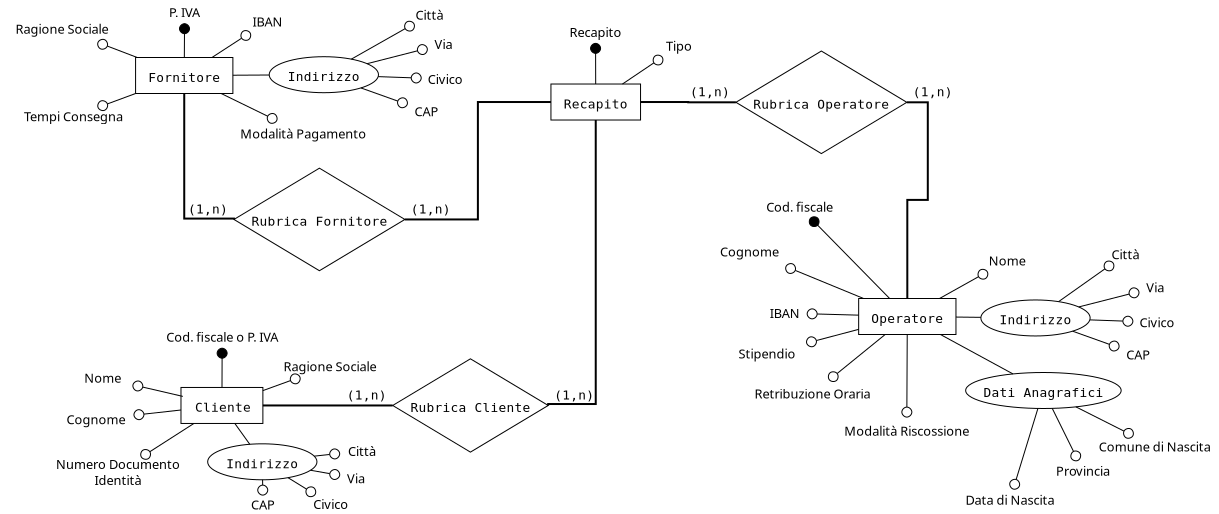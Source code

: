 <?xml version="1.0" encoding="UTF-8"?>
<dia:diagram xmlns:dia="http://www.lysator.liu.se/~alla/dia/">
  <dia:layer name="Background" visible="true" active="true">
    <dia:object type="ER - Entity" version="0" id="O0">
      <dia:attribute name="obj_pos">
        <dia:point val="8.8,28.246"/>
      </dia:attribute>
      <dia:attribute name="obj_bb">
        <dia:rectangle val="8.8,28.246;12.895,30.046"/>
      </dia:attribute>
      <dia:attribute name="elem_corner">
        <dia:point val="8.8,28.246"/>
      </dia:attribute>
      <dia:attribute name="elem_width">
        <dia:real val="4.095"/>
      </dia:attribute>
      <dia:attribute name="elem_height">
        <dia:real val="1.8"/>
      </dia:attribute>
      <dia:attribute name="border_width">
        <dia:real val="0"/>
      </dia:attribute>
      <dia:attribute name="border_color">
        <dia:color val="#000000"/>
      </dia:attribute>
      <dia:attribute name="inner_color">
        <dia:color val="#ffffff"/>
      </dia:attribute>
      <dia:attribute name="name">
        <dia:string>#Cliente#</dia:string>
      </dia:attribute>
      <dia:attribute name="weak">
        <dia:boolean val="false"/>
      </dia:attribute>
      <dia:attribute name="associative">
        <dia:boolean val="false"/>
      </dia:attribute>
      <dia:attribute name="font">
        <dia:font family="monospace" style="0" name="Courier"/>
      </dia:attribute>
      <dia:attribute name="font_height">
        <dia:real val="0.8"/>
      </dia:attribute>
    </dia:object>
    <dia:object type="ER - Entity" version="0" id="O1">
      <dia:attribute name="obj_pos">
        <dia:point val="6.53,11.748"/>
      </dia:attribute>
      <dia:attribute name="obj_bb">
        <dia:rectangle val="6.53,11.748;11.395,13.548"/>
      </dia:attribute>
      <dia:attribute name="elem_corner">
        <dia:point val="6.53,11.748"/>
      </dia:attribute>
      <dia:attribute name="elem_width">
        <dia:real val="4.865"/>
      </dia:attribute>
      <dia:attribute name="elem_height">
        <dia:real val="1.8"/>
      </dia:attribute>
      <dia:attribute name="border_width">
        <dia:real val="0"/>
      </dia:attribute>
      <dia:attribute name="border_color">
        <dia:color val="#000000"/>
      </dia:attribute>
      <dia:attribute name="inner_color">
        <dia:color val="#ffffff"/>
      </dia:attribute>
      <dia:attribute name="name">
        <dia:string>#Fornitore#</dia:string>
      </dia:attribute>
      <dia:attribute name="weak">
        <dia:boolean val="false"/>
      </dia:attribute>
      <dia:attribute name="associative">
        <dia:boolean val="false"/>
      </dia:attribute>
      <dia:attribute name="font">
        <dia:font family="monospace" style="0" name="Courier"/>
      </dia:attribute>
      <dia:attribute name="font_height">
        <dia:real val="0.8"/>
      </dia:attribute>
    </dia:object>
    <dia:object type="ER - Entity" version="0" id="O2">
      <dia:attribute name="obj_pos">
        <dia:point val="42.684,23.798"/>
      </dia:attribute>
      <dia:attribute name="obj_bb">
        <dia:rectangle val="42.684,23.798;47.549,25.598"/>
      </dia:attribute>
      <dia:attribute name="elem_corner">
        <dia:point val="42.684,23.798"/>
      </dia:attribute>
      <dia:attribute name="elem_width">
        <dia:real val="4.865"/>
      </dia:attribute>
      <dia:attribute name="elem_height">
        <dia:real val="1.8"/>
      </dia:attribute>
      <dia:attribute name="border_width">
        <dia:real val="0"/>
      </dia:attribute>
      <dia:attribute name="border_color">
        <dia:color val="#000000"/>
      </dia:attribute>
      <dia:attribute name="inner_color">
        <dia:color val="#ffffff"/>
      </dia:attribute>
      <dia:attribute name="name">
        <dia:string>#Operatore#</dia:string>
      </dia:attribute>
      <dia:attribute name="weak">
        <dia:boolean val="false"/>
      </dia:attribute>
      <dia:attribute name="associative">
        <dia:boolean val="false"/>
      </dia:attribute>
      <dia:attribute name="font">
        <dia:font family="monospace" style="0" name="Courier"/>
      </dia:attribute>
      <dia:attribute name="font_height">
        <dia:real val="0.8"/>
      </dia:attribute>
    </dia:object>
    <dia:object type="Standard - Box" version="0" id="O3">
      <dia:attribute name="obj_pos">
        <dia:point val="54.347,30.683"/>
      </dia:attribute>
      <dia:attribute name="obj_bb">
        <dia:rectangle val="54.297,30.633;60.672,31.77"/>
      </dia:attribute>
      <dia:attribute name="elem_corner">
        <dia:point val="54.347,30.683"/>
      </dia:attribute>
      <dia:attribute name="elem_width">
        <dia:real val="6.275"/>
      </dia:attribute>
      <dia:attribute name="elem_height">
        <dia:real val="1.038"/>
      </dia:attribute>
      <dia:attribute name="border_width">
        <dia:real val="0.1"/>
      </dia:attribute>
      <dia:attribute name="border_color">
        <dia:color val="#ffffff"/>
      </dia:attribute>
      <dia:attribute name="show_background">
        <dia:boolean val="false"/>
      </dia:attribute>
    </dia:object>
    <dia:object type="Standard - Text" version="1" id="O4">
      <dia:attribute name="obj_pos">
        <dia:point val="57.484,31.202"/>
      </dia:attribute>
      <dia:attribute name="obj_bb">
        <dia:rectangle val="54.467,30.829;60.502,31.574"/>
      </dia:attribute>
      <dia:attribute name="text">
        <dia:composite type="text">
          <dia:attribute name="string">
            <dia:string>#Comune di Nascita#</dia:string>
          </dia:attribute>
          <dia:attribute name="font">
            <dia:font family="sans" style="0" name="Helvetica"/>
          </dia:attribute>
          <dia:attribute name="height">
            <dia:real val="0.8"/>
          </dia:attribute>
          <dia:attribute name="pos">
            <dia:point val="57.484,31.424"/>
          </dia:attribute>
          <dia:attribute name="color">
            <dia:color val="#000000"/>
          </dia:attribute>
          <dia:attribute name="alignment">
            <dia:enum val="1"/>
          </dia:attribute>
        </dia:composite>
      </dia:attribute>
      <dia:attribute name="valign">
        <dia:enum val="2"/>
      </dia:attribute>
      <dia:connections>
        <dia:connection handle="0" to="O3" connection="8"/>
      </dia:connections>
    </dia:object>
    <dia:object type="Standard - Box" version="0" id="O5">
      <dia:attribute name="obj_pos">
        <dia:point val="3.43,27.065"/>
      </dia:attribute>
      <dia:attribute name="obj_bb">
        <dia:rectangle val="3.38,27.015;6.4,28.515"/>
      </dia:attribute>
      <dia:attribute name="elem_corner">
        <dia:point val="3.43,27.065"/>
      </dia:attribute>
      <dia:attribute name="elem_width">
        <dia:real val="2.92"/>
      </dia:attribute>
      <dia:attribute name="elem_height">
        <dia:real val="1.4"/>
      </dia:attribute>
      <dia:attribute name="border_width">
        <dia:real val="0.1"/>
      </dia:attribute>
      <dia:attribute name="border_color">
        <dia:color val="#ffffff"/>
      </dia:attribute>
      <dia:attribute name="show_background">
        <dia:boolean val="false"/>
      </dia:attribute>
    </dia:object>
    <dia:object type="Standard - Text" version="1" id="O6">
      <dia:attribute name="obj_pos">
        <dia:point val="4.89,27.765"/>
      </dia:attribute>
      <dia:attribute name="obj_bb">
        <dia:rectangle val="3.945,27.392;5.835,28.137"/>
      </dia:attribute>
      <dia:attribute name="text">
        <dia:composite type="text">
          <dia:attribute name="string">
            <dia:string>#Nome#</dia:string>
          </dia:attribute>
          <dia:attribute name="font">
            <dia:font family="sans" style="0" name="Helvetica"/>
          </dia:attribute>
          <dia:attribute name="height">
            <dia:real val="0.8"/>
          </dia:attribute>
          <dia:attribute name="pos">
            <dia:point val="4.89,27.988"/>
          </dia:attribute>
          <dia:attribute name="color">
            <dia:color val="#000000"/>
          </dia:attribute>
          <dia:attribute name="alignment">
            <dia:enum val="1"/>
          </dia:attribute>
        </dia:composite>
      </dia:attribute>
      <dia:attribute name="valign">
        <dia:enum val="2"/>
      </dia:attribute>
      <dia:connections>
        <dia:connection handle="0" to="O5" connection="8"/>
      </dia:connections>
    </dia:object>
    <dia:object type="Standard - Box" version="0" id="O7">
      <dia:attribute name="obj_pos">
        <dia:point val="2.71,29.144"/>
      </dia:attribute>
      <dia:attribute name="obj_bb">
        <dia:rectangle val="2.66,29.094;6.45,30.594"/>
      </dia:attribute>
      <dia:attribute name="elem_corner">
        <dia:point val="2.71,29.144"/>
      </dia:attribute>
      <dia:attribute name="elem_width">
        <dia:real val="3.69"/>
      </dia:attribute>
      <dia:attribute name="elem_height">
        <dia:real val="1.4"/>
      </dia:attribute>
      <dia:attribute name="border_width">
        <dia:real val="0.1"/>
      </dia:attribute>
      <dia:attribute name="border_color">
        <dia:color val="#ffffff"/>
      </dia:attribute>
      <dia:attribute name="show_background">
        <dia:boolean val="false"/>
      </dia:attribute>
    </dia:object>
    <dia:object type="Standard - Text" version="1" id="O8">
      <dia:attribute name="obj_pos">
        <dia:point val="4.555,29.844"/>
      </dia:attribute>
      <dia:attribute name="obj_bb">
        <dia:rectangle val="3.024,29.472;6.086,30.217"/>
      </dia:attribute>
      <dia:attribute name="text">
        <dia:composite type="text">
          <dia:attribute name="string">
            <dia:string>#Cognome#</dia:string>
          </dia:attribute>
          <dia:attribute name="font">
            <dia:font family="sans" style="0" name="Helvetica"/>
          </dia:attribute>
          <dia:attribute name="height">
            <dia:real val="0.8"/>
          </dia:attribute>
          <dia:attribute name="pos">
            <dia:point val="4.555,30.067"/>
          </dia:attribute>
          <dia:attribute name="color">
            <dia:color val="#000000"/>
          </dia:attribute>
          <dia:attribute name="alignment">
            <dia:enum val="1"/>
          </dia:attribute>
        </dia:composite>
      </dia:attribute>
      <dia:attribute name="valign">
        <dia:enum val="2"/>
      </dia:attribute>
      <dia:connections>
        <dia:connection handle="0" to="O7" connection="8"/>
      </dia:connections>
    </dia:object>
    <dia:object type="Standard - Box" version="0" id="O9">
      <dia:attribute name="obj_pos">
        <dia:point val="2.203,31.778"/>
      </dia:attribute>
      <dia:attribute name="obj_bb">
        <dia:rectangle val="2.153,31.728;9.153,33.228"/>
      </dia:attribute>
      <dia:attribute name="elem_corner">
        <dia:point val="2.203,31.778"/>
      </dia:attribute>
      <dia:attribute name="elem_width">
        <dia:real val="6.9"/>
      </dia:attribute>
      <dia:attribute name="elem_height">
        <dia:real val="1.4"/>
      </dia:attribute>
      <dia:attribute name="border_width">
        <dia:real val="0.1"/>
      </dia:attribute>
      <dia:attribute name="border_color">
        <dia:color val="#ffffff"/>
      </dia:attribute>
      <dia:attribute name="show_background">
        <dia:boolean val="false"/>
      </dia:attribute>
    </dia:object>
    <dia:object type="Standard - Text" version="1" id="O10">
      <dia:attribute name="obj_pos">
        <dia:point val="5.653,32.478"/>
      </dia:attribute>
      <dia:attribute name="obj_bb">
        <dia:rectangle val="2.426,31.705;8.879,33.25"/>
      </dia:attribute>
      <dia:attribute name="text">
        <dia:composite type="text">
          <dia:attribute name="string">
            <dia:string>#Numero Documento
Identità#</dia:string>
          </dia:attribute>
          <dia:attribute name="font">
            <dia:font family="sans" style="0" name="Helvetica"/>
          </dia:attribute>
          <dia:attribute name="height">
            <dia:real val="0.8"/>
          </dia:attribute>
          <dia:attribute name="pos">
            <dia:point val="5.653,32.3"/>
          </dia:attribute>
          <dia:attribute name="color">
            <dia:color val="#000000"/>
          </dia:attribute>
          <dia:attribute name="alignment">
            <dia:enum val="1"/>
          </dia:attribute>
        </dia:composite>
      </dia:attribute>
      <dia:attribute name="valign">
        <dia:enum val="2"/>
      </dia:attribute>
      <dia:connections>
        <dia:connection handle="0" to="O9" connection="8"/>
      </dia:connections>
    </dia:object>
    <dia:object type="Standard - Line" version="0" id="O11">
      <dia:attribute name="obj_pos">
        <dia:point val="8.893,28.693"/>
      </dia:attribute>
      <dia:attribute name="obj_bb">
        <dia:rectangle val="6.4,27.928;8.893,28.693"/>
      </dia:attribute>
      <dia:attribute name="conn_endpoints">
        <dia:point val="8.893,28.693"/>
        <dia:point val="6.4,28.115"/>
      </dia:attribute>
      <dia:attribute name="numcp">
        <dia:int val="1"/>
      </dia:attribute>
      <dia:attribute name="line_width">
        <dia:real val="0"/>
      </dia:attribute>
      <dia:attribute name="end_arrow">
        <dia:enum val="9"/>
      </dia:attribute>
      <dia:attribute name="end_arrow_length">
        <dia:real val="0.5"/>
      </dia:attribute>
      <dia:attribute name="end_arrow_width">
        <dia:real val="0.5"/>
      </dia:attribute>
      <dia:connections>
        <dia:connection handle="0" to="O0" connection="8"/>
        <dia:connection handle="1" to="O5" connection="8"/>
      </dia:connections>
    </dia:object>
    <dia:object type="Standard - Line" version="0" id="O12">
      <dia:attribute name="obj_pos">
        <dia:point val="8.8,29.373"/>
      </dia:attribute>
      <dia:attribute name="obj_bb">
        <dia:rectangle val="6.449,29.358;8.8,29.855"/>
      </dia:attribute>
      <dia:attribute name="conn_endpoints">
        <dia:point val="8.8,29.373"/>
        <dia:point val="6.449,29.634"/>
      </dia:attribute>
      <dia:attribute name="numcp">
        <dia:int val="1"/>
      </dia:attribute>
      <dia:attribute name="line_width">
        <dia:real val="0"/>
      </dia:attribute>
      <dia:attribute name="end_arrow">
        <dia:enum val="9"/>
      </dia:attribute>
      <dia:attribute name="end_arrow_length">
        <dia:real val="0.5"/>
      </dia:attribute>
      <dia:attribute name="end_arrow_width">
        <dia:real val="0.5"/>
      </dia:attribute>
      <dia:connections>
        <dia:connection handle="0" to="O0" connection="8"/>
        <dia:connection handle="1" to="O7" connection="8"/>
      </dia:connections>
    </dia:object>
    <dia:object type="Standard - Line" version="0" id="O13">
      <dia:attribute name="obj_pos">
        <dia:point val="9.444,30.046"/>
      </dia:attribute>
      <dia:attribute name="obj_bb">
        <dia:rectangle val="6.823,30.046;9.444,31.803"/>
      </dia:attribute>
      <dia:attribute name="conn_endpoints">
        <dia:point val="9.444,30.046"/>
        <dia:point val="6.823,31.727"/>
      </dia:attribute>
      <dia:attribute name="numcp">
        <dia:int val="1"/>
      </dia:attribute>
      <dia:attribute name="line_width">
        <dia:real val="0"/>
      </dia:attribute>
      <dia:attribute name="end_arrow">
        <dia:enum val="9"/>
      </dia:attribute>
      <dia:attribute name="end_arrow_length">
        <dia:real val="0.5"/>
      </dia:attribute>
      <dia:attribute name="end_arrow_width">
        <dia:real val="0.5"/>
      </dia:attribute>
      <dia:connections>
        <dia:connection handle="0" to="O0" connection="8"/>
        <dia:connection handle="1" to="O9" connection="8"/>
      </dia:connections>
    </dia:object>
    <dia:object type="Standard - Box" version="0" id="O14">
      <dia:attribute name="obj_pos">
        <dia:point val="12.799,26.691"/>
      </dia:attribute>
      <dia:attribute name="obj_bb">
        <dia:rectangle val="12.749,26.641;19.749,27.731"/>
      </dia:attribute>
      <dia:attribute name="elem_corner">
        <dia:point val="12.799,26.691"/>
      </dia:attribute>
      <dia:attribute name="elem_width">
        <dia:real val="6.9"/>
      </dia:attribute>
      <dia:attribute name="elem_height">
        <dia:real val="0.99"/>
      </dia:attribute>
      <dia:attribute name="border_width">
        <dia:real val="0.1"/>
      </dia:attribute>
      <dia:attribute name="border_color">
        <dia:color val="#ffffff"/>
      </dia:attribute>
      <dia:attribute name="show_background">
        <dia:boolean val="false"/>
      </dia:attribute>
    </dia:object>
    <dia:object type="Standard - Text" version="1" id="O15">
      <dia:attribute name="obj_pos">
        <dia:point val="16.249,27.186"/>
      </dia:attribute>
      <dia:attribute name="obj_bb">
        <dia:rectangle val="13.7,26.814;18.798,27.559"/>
      </dia:attribute>
      <dia:attribute name="text">
        <dia:composite type="text">
          <dia:attribute name="string">
            <dia:string>#Ragione Sociale#</dia:string>
          </dia:attribute>
          <dia:attribute name="font">
            <dia:font family="sans" style="0" name="Helvetica"/>
          </dia:attribute>
          <dia:attribute name="height">
            <dia:real val="0.8"/>
          </dia:attribute>
          <dia:attribute name="pos">
            <dia:point val="16.249,27.409"/>
          </dia:attribute>
          <dia:attribute name="color">
            <dia:color val="#000000"/>
          </dia:attribute>
          <dia:attribute name="alignment">
            <dia:enum val="1"/>
          </dia:attribute>
        </dia:composite>
      </dia:attribute>
      <dia:attribute name="valign">
        <dia:enum val="2"/>
      </dia:attribute>
      <dia:connections>
        <dia:connection handle="0" to="O14" connection="8"/>
      </dia:connections>
    </dia:object>
    <dia:object type="Standard - Line" version="0" id="O16">
      <dia:attribute name="obj_pos">
        <dia:point val="12.895,28.403"/>
      </dia:attribute>
      <dia:attribute name="obj_bb">
        <dia:rectangle val="12.895,27.581;14.748,28.403"/>
      </dia:attribute>
      <dia:attribute name="conn_endpoints">
        <dia:point val="12.895,28.403"/>
        <dia:point val="14.748,27.731"/>
      </dia:attribute>
      <dia:attribute name="numcp">
        <dia:int val="1"/>
      </dia:attribute>
      <dia:attribute name="line_width">
        <dia:real val="0"/>
      </dia:attribute>
      <dia:attribute name="end_arrow">
        <dia:enum val="9"/>
      </dia:attribute>
      <dia:attribute name="end_arrow_length">
        <dia:real val="0.5"/>
      </dia:attribute>
      <dia:attribute name="end_arrow_width">
        <dia:real val="0.5"/>
      </dia:attribute>
      <dia:connections>
        <dia:connection handle="0" to="O0" connection="8"/>
        <dia:connection handle="1" to="O14" connection="8"/>
      </dia:connections>
    </dia:object>
    <dia:object type="Standard - Box" version="0" id="O17">
      <dia:attribute name="obj_pos">
        <dia:point val="-0.149,9.673"/>
      </dia:attribute>
      <dia:attribute name="obj_bb">
        <dia:rectangle val="-0.199,9.623;5.901,10.998"/>
      </dia:attribute>
      <dia:attribute name="elem_corner">
        <dia:point val="-0.149,9.673"/>
      </dia:attribute>
      <dia:attribute name="elem_width">
        <dia:real val="6.0"/>
      </dia:attribute>
      <dia:attribute name="elem_height">
        <dia:real val="1.275"/>
      </dia:attribute>
      <dia:attribute name="border_width">
        <dia:real val="0.1"/>
      </dia:attribute>
      <dia:attribute name="border_color">
        <dia:color val="#ffffff"/>
      </dia:attribute>
      <dia:attribute name="show_background">
        <dia:boolean val="false"/>
      </dia:attribute>
    </dia:object>
    <dia:object type="Standard - Text" version="1" id="O18">
      <dia:attribute name="obj_pos">
        <dia:point val="2.851,10.31"/>
      </dia:attribute>
      <dia:attribute name="obj_bb">
        <dia:rectangle val="0.302,9.938;5.4,10.683"/>
      </dia:attribute>
      <dia:attribute name="text">
        <dia:composite type="text">
          <dia:attribute name="string">
            <dia:string>#Ragione Sociale#</dia:string>
          </dia:attribute>
          <dia:attribute name="font">
            <dia:font family="sans" style="0" name="Helvetica"/>
          </dia:attribute>
          <dia:attribute name="height">
            <dia:real val="0.8"/>
          </dia:attribute>
          <dia:attribute name="pos">
            <dia:point val="2.851,10.533"/>
          </dia:attribute>
          <dia:attribute name="color">
            <dia:color val="#000000"/>
          </dia:attribute>
          <dia:attribute name="alignment">
            <dia:enum val="1"/>
          </dia:attribute>
        </dia:composite>
      </dia:attribute>
      <dia:attribute name="valign">
        <dia:enum val="2"/>
      </dia:attribute>
      <dia:connections>
        <dia:connection handle="0" to="O17" connection="8"/>
      </dia:connections>
    </dia:object>
    <dia:object type="Standard - Box" version="0" id="O19">
      <dia:attribute name="obj_pos">
        <dia:point val="-0.019,14.288"/>
      </dia:attribute>
      <dia:attribute name="obj_bb">
        <dia:rectangle val="-0.069,14.238;6.931,15.148"/>
      </dia:attribute>
      <dia:attribute name="elem_corner">
        <dia:point val="-0.019,14.288"/>
      </dia:attribute>
      <dia:attribute name="elem_width">
        <dia:real val="6.9"/>
      </dia:attribute>
      <dia:attribute name="elem_height">
        <dia:real val="0.81"/>
      </dia:attribute>
      <dia:attribute name="border_width">
        <dia:real val="0.1"/>
      </dia:attribute>
      <dia:attribute name="border_color">
        <dia:color val="#ffffff"/>
      </dia:attribute>
      <dia:attribute name="show_background">
        <dia:boolean val="false"/>
      </dia:attribute>
    </dia:object>
    <dia:object type="Standard - Text" version="1" id="O20">
      <dia:attribute name="obj_pos">
        <dia:point val="3.431,14.693"/>
      </dia:attribute>
      <dia:attribute name="obj_bb">
        <dia:rectangle val="0.798,14.32;6.063,15.065"/>
      </dia:attribute>
      <dia:attribute name="text">
        <dia:composite type="text">
          <dia:attribute name="string">
            <dia:string>#Tempi Consegna#</dia:string>
          </dia:attribute>
          <dia:attribute name="font">
            <dia:font family="sans" style="0" name="Helvetica"/>
          </dia:attribute>
          <dia:attribute name="height">
            <dia:real val="0.8"/>
          </dia:attribute>
          <dia:attribute name="pos">
            <dia:point val="3.431,14.915"/>
          </dia:attribute>
          <dia:attribute name="color">
            <dia:color val="#000000"/>
          </dia:attribute>
          <dia:attribute name="alignment">
            <dia:enum val="1"/>
          </dia:attribute>
        </dia:composite>
      </dia:attribute>
      <dia:attribute name="valign">
        <dia:enum val="2"/>
      </dia:attribute>
      <dia:connections>
        <dia:connection handle="0" to="O19" connection="8"/>
      </dia:connections>
    </dia:object>
    <dia:object type="Standard - Box" version="0" id="O21">
      <dia:attribute name="obj_pos">
        <dia:point val="11.461,14.953"/>
      </dia:attribute>
      <dia:attribute name="obj_bb">
        <dia:rectangle val="11.411,14.903;18.411,16.198"/>
      </dia:attribute>
      <dia:attribute name="elem_corner">
        <dia:point val="11.461,14.953"/>
      </dia:attribute>
      <dia:attribute name="elem_width">
        <dia:real val="6.9"/>
      </dia:attribute>
      <dia:attribute name="elem_height">
        <dia:real val="1.195"/>
      </dia:attribute>
      <dia:attribute name="border_width">
        <dia:real val="0.1"/>
      </dia:attribute>
      <dia:attribute name="border_color">
        <dia:color val="#ffffff"/>
      </dia:attribute>
      <dia:attribute name="show_background">
        <dia:boolean val="false"/>
      </dia:attribute>
    </dia:object>
    <dia:object type="Standard - Text" version="1" id="O22">
      <dia:attribute name="obj_pos">
        <dia:point val="14.911,15.55"/>
      </dia:attribute>
      <dia:attribute name="obj_bb">
        <dia:rectangle val="11.631,15.178;18.191,15.923"/>
      </dia:attribute>
      <dia:attribute name="text">
        <dia:composite type="text">
          <dia:attribute name="string">
            <dia:string>#Modalità Pagamento#</dia:string>
          </dia:attribute>
          <dia:attribute name="font">
            <dia:font family="sans" style="0" name="Helvetica"/>
          </dia:attribute>
          <dia:attribute name="height">
            <dia:real val="0.8"/>
          </dia:attribute>
          <dia:attribute name="pos">
            <dia:point val="14.911,15.773"/>
          </dia:attribute>
          <dia:attribute name="color">
            <dia:color val="#000000"/>
          </dia:attribute>
          <dia:attribute name="alignment">
            <dia:enum val="1"/>
          </dia:attribute>
        </dia:composite>
      </dia:attribute>
      <dia:attribute name="valign">
        <dia:enum val="2"/>
      </dia:attribute>
      <dia:connections>
        <dia:connection handle="0" to="O21" connection="8"/>
      </dia:connections>
    </dia:object>
    <dia:object type="Standard - Box" version="0" id="O23">
      <dia:attribute name="obj_pos">
        <dia:point val="11.951,9.43"/>
      </dia:attribute>
      <dia:attribute name="obj_bb">
        <dia:rectangle val="11.901,9.38;14.341,10.51"/>
      </dia:attribute>
      <dia:attribute name="elem_corner">
        <dia:point val="11.951,9.43"/>
      </dia:attribute>
      <dia:attribute name="elem_width">
        <dia:real val="2.34"/>
      </dia:attribute>
      <dia:attribute name="elem_height">
        <dia:real val="1.03"/>
      </dia:attribute>
      <dia:attribute name="border_width">
        <dia:real val="0.1"/>
      </dia:attribute>
      <dia:attribute name="border_color">
        <dia:color val="#ffffff"/>
      </dia:attribute>
      <dia:attribute name="show_background">
        <dia:boolean val="false"/>
      </dia:attribute>
    </dia:object>
    <dia:object type="Standard - Text" version="1" id="O24">
      <dia:attribute name="obj_pos">
        <dia:point val="13.121,9.945"/>
      </dia:attribute>
      <dia:attribute name="obj_bb">
        <dia:rectangle val="12.347,9.572;13.895,10.317"/>
      </dia:attribute>
      <dia:attribute name="text">
        <dia:composite type="text">
          <dia:attribute name="string">
            <dia:string>#IBAN#</dia:string>
          </dia:attribute>
          <dia:attribute name="font">
            <dia:font family="sans" style="0" name="Helvetica"/>
          </dia:attribute>
          <dia:attribute name="height">
            <dia:real val="0.8"/>
          </dia:attribute>
          <dia:attribute name="pos">
            <dia:point val="13.121,10.167"/>
          </dia:attribute>
          <dia:attribute name="color">
            <dia:color val="#000000"/>
          </dia:attribute>
          <dia:attribute name="alignment">
            <dia:enum val="1"/>
          </dia:attribute>
        </dia:composite>
      </dia:attribute>
      <dia:attribute name="valign">
        <dia:enum val="2"/>
      </dia:attribute>
      <dia:connections>
        <dia:connection handle="0" to="O23" connection="8"/>
      </dia:connections>
    </dia:object>
    <dia:object type="Standard - Line" version="0" id="O25">
      <dia:attribute name="obj_pos">
        <dia:point val="6.61,11.748"/>
      </dia:attribute>
      <dia:attribute name="obj_bb">
        <dia:rectangle val="4.649,10.854;6.61,11.748"/>
      </dia:attribute>
      <dia:attribute name="conn_endpoints">
        <dia:point val="6.61,11.748"/>
        <dia:point val="4.649,10.998"/>
      </dia:attribute>
      <dia:attribute name="numcp">
        <dia:int val="1"/>
      </dia:attribute>
      <dia:attribute name="line_width">
        <dia:real val="0"/>
      </dia:attribute>
      <dia:attribute name="end_arrow">
        <dia:enum val="9"/>
      </dia:attribute>
      <dia:attribute name="end_arrow_length">
        <dia:real val="0.5"/>
      </dia:attribute>
      <dia:attribute name="end_arrow_width">
        <dia:real val="0.5"/>
      </dia:attribute>
      <dia:connections>
        <dia:connection handle="0" to="O1" connection="8"/>
        <dia:connection handle="1" to="O17" connection="8"/>
      </dia:connections>
    </dia:object>
    <dia:object type="Standard - Line" version="0" id="O26">
      <dia:attribute name="obj_pos">
        <dia:point val="6.53,13.547"/>
      </dia:attribute>
      <dia:attribute name="obj_bb">
        <dia:rectangle val="4.652,13.547;6.53,14.389"/>
      </dia:attribute>
      <dia:attribute name="conn_endpoints">
        <dia:point val="6.53,13.547"/>
        <dia:point val="4.652,14.242"/>
      </dia:attribute>
      <dia:attribute name="numcp">
        <dia:int val="1"/>
      </dia:attribute>
      <dia:attribute name="line_width">
        <dia:real val="0"/>
      </dia:attribute>
      <dia:attribute name="end_arrow">
        <dia:enum val="9"/>
      </dia:attribute>
      <dia:attribute name="end_arrow_length">
        <dia:real val="0.5"/>
      </dia:attribute>
      <dia:attribute name="end_arrow_width">
        <dia:real val="0.5"/>
      </dia:attribute>
      <dia:connections>
        <dia:connection handle="0" to="O1" connection="8"/>
        <dia:connection handle="1" to="O19" connection="8"/>
      </dia:connections>
    </dia:object>
    <dia:object type="Standard - Line" version="0" id="O27">
      <dia:attribute name="obj_pos">
        <dia:point val="10.808,13.548"/>
      </dia:attribute>
      <dia:attribute name="obj_bb">
        <dia:rectangle val="10.808,13.548;13.585,15.018"/>
      </dia:attribute>
      <dia:attribute name="conn_endpoints">
        <dia:point val="10.808,13.548"/>
        <dia:point val="13.585,14.903"/>
      </dia:attribute>
      <dia:attribute name="numcp">
        <dia:int val="1"/>
      </dia:attribute>
      <dia:attribute name="line_width">
        <dia:real val="0"/>
      </dia:attribute>
      <dia:attribute name="end_arrow">
        <dia:enum val="9"/>
      </dia:attribute>
      <dia:attribute name="end_arrow_length">
        <dia:real val="0.5"/>
      </dia:attribute>
      <dia:attribute name="end_arrow_width">
        <dia:real val="0.5"/>
      </dia:attribute>
      <dia:connections>
        <dia:connection handle="0" to="O1" connection="8"/>
        <dia:connection handle="1" to="O21" connection="8"/>
      </dia:connections>
    </dia:object>
    <dia:object type="Standard - Line" version="0" id="O28">
      <dia:attribute name="obj_pos">
        <dia:point val="10.345,11.749"/>
      </dia:attribute>
      <dia:attribute name="obj_bb">
        <dia:rectangle val="10.345,10.437;12.251,11.749"/>
      </dia:attribute>
      <dia:attribute name="conn_endpoints">
        <dia:point val="10.345,11.749"/>
        <dia:point val="12.251,10.51"/>
      </dia:attribute>
      <dia:attribute name="numcp">
        <dia:int val="1"/>
      </dia:attribute>
      <dia:attribute name="line_width">
        <dia:real val="0"/>
      </dia:attribute>
      <dia:attribute name="end_arrow">
        <dia:enum val="9"/>
      </dia:attribute>
      <dia:attribute name="end_arrow_length">
        <dia:real val="0.5"/>
      </dia:attribute>
      <dia:attribute name="end_arrow_width">
        <dia:real val="0.5"/>
      </dia:attribute>
      <dia:connections>
        <dia:connection handle="0" to="O1" connection="8"/>
        <dia:connection handle="1" to="O23" connection="8"/>
      </dia:connections>
    </dia:object>
    <dia:object type="Standard - Box" version="0" id="O29">
      <dia:attribute name="obj_pos">
        <dia:point val="36.164,25.913"/>
      </dia:attribute>
      <dia:attribute name="obj_bb">
        <dia:rectangle val="36.114,25.863;40.084,27.238"/>
      </dia:attribute>
      <dia:attribute name="elem_corner">
        <dia:point val="36.164,25.913"/>
      </dia:attribute>
      <dia:attribute name="elem_width">
        <dia:real val="3.87"/>
      </dia:attribute>
      <dia:attribute name="elem_height">
        <dia:real val="1.275"/>
      </dia:attribute>
      <dia:attribute name="border_width">
        <dia:real val="0.1"/>
      </dia:attribute>
      <dia:attribute name="border_color">
        <dia:color val="#ffffff"/>
      </dia:attribute>
      <dia:attribute name="show_background">
        <dia:boolean val="false"/>
      </dia:attribute>
    </dia:object>
    <dia:object type="Standard - Text" version="1" id="O30">
      <dia:attribute name="obj_pos">
        <dia:point val="38.099,26.551"/>
      </dia:attribute>
      <dia:attribute name="obj_bb">
        <dia:rectangle val="36.589,26.178;39.609,26.923"/>
      </dia:attribute>
      <dia:attribute name="text">
        <dia:composite type="text">
          <dia:attribute name="string">
            <dia:string>#Stipendio#</dia:string>
          </dia:attribute>
          <dia:attribute name="font">
            <dia:font family="sans" style="0" name="Helvetica"/>
          </dia:attribute>
          <dia:attribute name="height">
            <dia:real val="0.8"/>
          </dia:attribute>
          <dia:attribute name="pos">
            <dia:point val="38.099,26.773"/>
          </dia:attribute>
          <dia:attribute name="color">
            <dia:color val="#000000"/>
          </dia:attribute>
          <dia:attribute name="alignment">
            <dia:enum val="1"/>
          </dia:attribute>
        </dia:composite>
      </dia:attribute>
      <dia:attribute name="valign">
        <dia:enum val="2"/>
      </dia:attribute>
      <dia:connections>
        <dia:connection handle="0" to="O29" connection="8"/>
      </dia:connections>
    </dia:object>
    <dia:object type="Standard - Box" version="0" id="O31">
      <dia:attribute name="obj_pos">
        <dia:point val="48.964,21.398"/>
      </dia:attribute>
      <dia:attribute name="obj_bb">
        <dia:rectangle val="48.914,21.348;51.309,22.463"/>
      </dia:attribute>
      <dia:attribute name="elem_corner">
        <dia:point val="48.964,21.398"/>
      </dia:attribute>
      <dia:attribute name="elem_width">
        <dia:real val="2.295"/>
      </dia:attribute>
      <dia:attribute name="elem_height">
        <dia:real val="1.015"/>
      </dia:attribute>
      <dia:attribute name="border_width">
        <dia:real val="0.1"/>
      </dia:attribute>
      <dia:attribute name="border_color">
        <dia:color val="#ffffff"/>
      </dia:attribute>
      <dia:attribute name="show_background">
        <dia:boolean val="false"/>
      </dia:attribute>
    </dia:object>
    <dia:object type="Standard - Text" version="1" id="O32">
      <dia:attribute name="obj_pos">
        <dia:point val="50.111,21.906"/>
      </dia:attribute>
      <dia:attribute name="obj_bb">
        <dia:rectangle val="49.166,21.533;51.056,22.278"/>
      </dia:attribute>
      <dia:attribute name="text">
        <dia:composite type="text">
          <dia:attribute name="string">
            <dia:string>#Nome#</dia:string>
          </dia:attribute>
          <dia:attribute name="font">
            <dia:font family="sans" style="0" name="Helvetica"/>
          </dia:attribute>
          <dia:attribute name="height">
            <dia:real val="0.8"/>
          </dia:attribute>
          <dia:attribute name="pos">
            <dia:point val="50.111,22.128"/>
          </dia:attribute>
          <dia:attribute name="color">
            <dia:color val="#000000"/>
          </dia:attribute>
          <dia:attribute name="alignment">
            <dia:enum val="1"/>
          </dia:attribute>
        </dia:composite>
      </dia:attribute>
      <dia:attribute name="valign">
        <dia:enum val="2"/>
      </dia:attribute>
      <dia:connections>
        <dia:connection handle="0" to="O31" connection="8"/>
      </dia:connections>
    </dia:object>
    <dia:object type="Standard - Box" version="0" id="O33">
      <dia:attribute name="obj_pos">
        <dia:point val="35.455,20.754"/>
      </dia:attribute>
      <dia:attribute name="obj_bb">
        <dia:rectangle val="35.405,20.704;39.05,22.204"/>
      </dia:attribute>
      <dia:attribute name="elem_corner">
        <dia:point val="35.455,20.754"/>
      </dia:attribute>
      <dia:attribute name="elem_width">
        <dia:real val="3.545"/>
      </dia:attribute>
      <dia:attribute name="elem_height">
        <dia:real val="1.4"/>
      </dia:attribute>
      <dia:attribute name="border_width">
        <dia:real val="0.1"/>
      </dia:attribute>
      <dia:attribute name="border_color">
        <dia:color val="#ffffff"/>
      </dia:attribute>
      <dia:attribute name="show_background">
        <dia:boolean val="false"/>
      </dia:attribute>
    </dia:object>
    <dia:object type="Standard - Text" version="1" id="O34">
      <dia:attribute name="obj_pos">
        <dia:point val="37.228,21.454"/>
      </dia:attribute>
      <dia:attribute name="obj_bb">
        <dia:rectangle val="35.697,21.082;38.759,21.827"/>
      </dia:attribute>
      <dia:attribute name="text">
        <dia:composite type="text">
          <dia:attribute name="string">
            <dia:string>#Cognome#</dia:string>
          </dia:attribute>
          <dia:attribute name="font">
            <dia:font family="sans" style="0" name="Helvetica"/>
          </dia:attribute>
          <dia:attribute name="height">
            <dia:real val="0.8"/>
          </dia:attribute>
          <dia:attribute name="pos">
            <dia:point val="37.228,21.677"/>
          </dia:attribute>
          <dia:attribute name="color">
            <dia:color val="#000000"/>
          </dia:attribute>
          <dia:attribute name="alignment">
            <dia:enum val="1"/>
          </dia:attribute>
        </dia:composite>
      </dia:attribute>
      <dia:attribute name="valign">
        <dia:enum val="2"/>
      </dia:attribute>
      <dia:connections>
        <dia:connection handle="0" to="O33" connection="8"/>
      </dia:connections>
    </dia:object>
    <dia:object type="Standard - Box" version="0" id="O35">
      <dia:attribute name="obj_pos">
        <dia:point val="37.914,24.013"/>
      </dia:attribute>
      <dia:attribute name="obj_bb">
        <dia:rectangle val="37.864,23.963;40.109,25.093"/>
      </dia:attribute>
      <dia:attribute name="elem_corner">
        <dia:point val="37.914,24.013"/>
      </dia:attribute>
      <dia:attribute name="elem_width">
        <dia:real val="2.145"/>
      </dia:attribute>
      <dia:attribute name="elem_height">
        <dia:real val="1.03"/>
      </dia:attribute>
      <dia:attribute name="border_width">
        <dia:real val="0.1"/>
      </dia:attribute>
      <dia:attribute name="border_color">
        <dia:color val="#ffffff"/>
      </dia:attribute>
      <dia:attribute name="show_background">
        <dia:boolean val="false"/>
      </dia:attribute>
    </dia:object>
    <dia:object type="Standard - Text" version="1" id="O36">
      <dia:attribute name="obj_pos">
        <dia:point val="38.986,24.528"/>
      </dia:attribute>
      <dia:attribute name="obj_bb">
        <dia:rectangle val="38.213,24.156;39.76,24.901"/>
      </dia:attribute>
      <dia:attribute name="text">
        <dia:composite type="text">
          <dia:attribute name="string">
            <dia:string>#IBAN#</dia:string>
          </dia:attribute>
          <dia:attribute name="font">
            <dia:font family="sans" style="0" name="Helvetica"/>
          </dia:attribute>
          <dia:attribute name="height">
            <dia:real val="0.8"/>
          </dia:attribute>
          <dia:attribute name="pos">
            <dia:point val="38.986,24.751"/>
          </dia:attribute>
          <dia:attribute name="color">
            <dia:color val="#000000"/>
          </dia:attribute>
          <dia:attribute name="alignment">
            <dia:enum val="1"/>
          </dia:attribute>
        </dia:composite>
      </dia:attribute>
      <dia:attribute name="valign">
        <dia:enum val="2"/>
      </dia:attribute>
      <dia:connections>
        <dia:connection handle="0" to="O35" connection="8"/>
      </dia:connections>
    </dia:object>
    <dia:object type="Standard - Box" version="0" id="O37">
      <dia:attribute name="obj_pos">
        <dia:point val="37.034,27.913"/>
      </dia:attribute>
      <dia:attribute name="obj_bb">
        <dia:rectangle val="36.984,27.863;43.764,29.238"/>
      </dia:attribute>
      <dia:attribute name="elem_corner">
        <dia:point val="37.034,27.913"/>
      </dia:attribute>
      <dia:attribute name="elem_width">
        <dia:real val="6.68"/>
      </dia:attribute>
      <dia:attribute name="elem_height">
        <dia:real val="1.275"/>
      </dia:attribute>
      <dia:attribute name="border_width">
        <dia:real val="0.1"/>
      </dia:attribute>
      <dia:attribute name="border_color">
        <dia:color val="#ffffff"/>
      </dia:attribute>
      <dia:attribute name="show_background">
        <dia:boolean val="false"/>
      </dia:attribute>
    </dia:object>
    <dia:object type="Standard - Text" version="1" id="O38">
      <dia:attribute name="obj_pos">
        <dia:point val="40.374,28.551"/>
      </dia:attribute>
      <dia:attribute name="obj_bb">
        <dia:rectangle val="37.266,28.178;43.481,28.923"/>
      </dia:attribute>
      <dia:attribute name="text">
        <dia:composite type="text">
          <dia:attribute name="string">
            <dia:string>#Retribuzione Oraria#</dia:string>
          </dia:attribute>
          <dia:attribute name="font">
            <dia:font family="sans" style="0" name="Helvetica"/>
          </dia:attribute>
          <dia:attribute name="height">
            <dia:real val="0.8"/>
          </dia:attribute>
          <dia:attribute name="pos">
            <dia:point val="40.374,28.773"/>
          </dia:attribute>
          <dia:attribute name="color">
            <dia:color val="#000000"/>
          </dia:attribute>
          <dia:attribute name="alignment">
            <dia:enum val="1"/>
          </dia:attribute>
        </dia:composite>
      </dia:attribute>
      <dia:attribute name="valign">
        <dia:enum val="2"/>
      </dia:attribute>
      <dia:connections>
        <dia:connection handle="0" to="O37" connection="8"/>
      </dia:connections>
    </dia:object>
    <dia:object type="Standard - Box" version="0" id="O39">
      <dia:attribute name="obj_pos">
        <dia:point val="41.494,29.778"/>
      </dia:attribute>
      <dia:attribute name="obj_bb">
        <dia:rectangle val="41.444,29.728;48.734,31.103"/>
      </dia:attribute>
      <dia:attribute name="elem_corner">
        <dia:point val="41.494,29.778"/>
      </dia:attribute>
      <dia:attribute name="elem_width">
        <dia:real val="7.19"/>
      </dia:attribute>
      <dia:attribute name="elem_height">
        <dia:real val="1.275"/>
      </dia:attribute>
      <dia:attribute name="border_width">
        <dia:real val="0.1"/>
      </dia:attribute>
      <dia:attribute name="border_color">
        <dia:color val="#ffffff"/>
      </dia:attribute>
      <dia:attribute name="show_background">
        <dia:boolean val="false"/>
      </dia:attribute>
    </dia:object>
    <dia:object type="Standard - Text" version="1" id="O40">
      <dia:attribute name="obj_pos">
        <dia:point val="45.089,30.416"/>
      </dia:attribute>
      <dia:attribute name="obj_bb">
        <dia:rectangle val="41.749,30.043;48.429,30.788"/>
      </dia:attribute>
      <dia:attribute name="text">
        <dia:composite type="text">
          <dia:attribute name="string">
            <dia:string>#Modalità Riscossione#</dia:string>
          </dia:attribute>
          <dia:attribute name="font">
            <dia:font family="sans" style="0" name="Helvetica"/>
          </dia:attribute>
          <dia:attribute name="height">
            <dia:real val="0.8"/>
          </dia:attribute>
          <dia:attribute name="pos">
            <dia:point val="45.089,30.638"/>
          </dia:attribute>
          <dia:attribute name="color">
            <dia:color val="#000000"/>
          </dia:attribute>
          <dia:attribute name="alignment">
            <dia:enum val="1"/>
          </dia:attribute>
        </dia:composite>
      </dia:attribute>
      <dia:attribute name="valign">
        <dia:enum val="2"/>
      </dia:attribute>
      <dia:connections>
        <dia:connection handle="0" to="O39" connection="8"/>
      </dia:connections>
    </dia:object>
    <dia:object type="ER - Attribute" version="0" id="O41">
      <dia:attribute name="obj_pos">
        <dia:point val="48.034,27.498"/>
      </dia:attribute>
      <dia:attribute name="obj_bb">
        <dia:rectangle val="48.034,27.498;55.809,29.298"/>
      </dia:attribute>
      <dia:attribute name="elem_corner">
        <dia:point val="48.034,27.498"/>
      </dia:attribute>
      <dia:attribute name="elem_width">
        <dia:real val="7.775"/>
      </dia:attribute>
      <dia:attribute name="elem_height">
        <dia:real val="1.8"/>
      </dia:attribute>
      <dia:attribute name="border_width">
        <dia:real val="0"/>
      </dia:attribute>
      <dia:attribute name="border_color">
        <dia:color val="#000000"/>
      </dia:attribute>
      <dia:attribute name="inner_color">
        <dia:color val="#ffffff"/>
      </dia:attribute>
      <dia:attribute name="name">
        <dia:string>#Dati Anagrafici#</dia:string>
      </dia:attribute>
      <dia:attribute name="key">
        <dia:boolean val="false"/>
      </dia:attribute>
      <dia:attribute name="weak_key">
        <dia:boolean val="false"/>
      </dia:attribute>
      <dia:attribute name="derived">
        <dia:boolean val="false"/>
      </dia:attribute>
      <dia:attribute name="multivalued">
        <dia:boolean val="false"/>
      </dia:attribute>
      <dia:attribute name="font">
        <dia:font family="monospace" style="0" name="Courier"/>
      </dia:attribute>
      <dia:attribute name="font_height">
        <dia:real val="0.8"/>
      </dia:attribute>
    </dia:object>
    <dia:object type="Standard - Line" version="0" id="O42">
      <dia:attribute name="obj_pos">
        <dia:point val="46.727,23.798"/>
      </dia:attribute>
      <dia:attribute name="obj_bb">
        <dia:rectangle val="46.727,22.367;49.115,23.798"/>
      </dia:attribute>
      <dia:attribute name="conn_endpoints">
        <dia:point val="46.727,23.798"/>
        <dia:point val="49.115,22.463"/>
      </dia:attribute>
      <dia:attribute name="numcp">
        <dia:int val="1"/>
      </dia:attribute>
      <dia:attribute name="line_width">
        <dia:real val="0"/>
      </dia:attribute>
      <dia:attribute name="end_arrow">
        <dia:enum val="9"/>
      </dia:attribute>
      <dia:attribute name="end_arrow_length">
        <dia:real val="0.5"/>
      </dia:attribute>
      <dia:attribute name="end_arrow_width">
        <dia:real val="0.5"/>
      </dia:attribute>
      <dia:connections>
        <dia:connection handle="0" to="O2" connection="8"/>
        <dia:connection handle="1" to="O31" connection="8"/>
      </dia:connections>
    </dia:object>
    <dia:object type="Standard - Line" version="0" id="O43">
      <dia:attribute name="obj_pos">
        <dia:point val="42.928,23.798"/>
      </dia:attribute>
      <dia:attribute name="obj_bb">
        <dia:rectangle val="39.05,22.067;42.928,23.798"/>
      </dia:attribute>
      <dia:attribute name="conn_endpoints">
        <dia:point val="42.928,23.798"/>
        <dia:point val="39.05,22.204"/>
      </dia:attribute>
      <dia:attribute name="numcp">
        <dia:int val="1"/>
      </dia:attribute>
      <dia:attribute name="line_width">
        <dia:real val="0"/>
      </dia:attribute>
      <dia:attribute name="end_arrow">
        <dia:enum val="9"/>
      </dia:attribute>
      <dia:attribute name="end_arrow_length">
        <dia:real val="0.5"/>
      </dia:attribute>
      <dia:attribute name="end_arrow_width">
        <dia:real val="0.5"/>
      </dia:attribute>
      <dia:connections>
        <dia:connection handle="0" to="O2" connection="8"/>
        <dia:connection handle="1" to="O33" connection="8"/>
      </dia:connections>
    </dia:object>
    <dia:object type="Standard - Line" version="0" id="O44">
      <dia:attribute name="obj_pos">
        <dia:point val="42.684,24.631"/>
      </dia:attribute>
      <dia:attribute name="obj_bb">
        <dia:rectangle val="40.109,24.317;42.684,24.816"/>
      </dia:attribute>
      <dia:attribute name="conn_endpoints">
        <dia:point val="42.684,24.631"/>
        <dia:point val="40.109,24.56"/>
      </dia:attribute>
      <dia:attribute name="numcp">
        <dia:int val="1"/>
      </dia:attribute>
      <dia:attribute name="line_width">
        <dia:real val="0"/>
      </dia:attribute>
      <dia:attribute name="end_arrow">
        <dia:enum val="9"/>
      </dia:attribute>
      <dia:attribute name="end_arrow_length">
        <dia:real val="0.5"/>
      </dia:attribute>
      <dia:attribute name="end_arrow_width">
        <dia:real val="0.5"/>
      </dia:attribute>
      <dia:connections>
        <dia:connection handle="0" to="O2" connection="8"/>
        <dia:connection handle="1" to="O35" connection="8"/>
      </dia:connections>
    </dia:object>
    <dia:object type="Standard - Line" version="0" id="O45">
      <dia:attribute name="obj_pos">
        <dia:point val="42.687,25.34"/>
      </dia:attribute>
      <dia:attribute name="obj_bb">
        <dia:rectangle val="40.084,25.34;42.687,26.205"/>
      </dia:attribute>
      <dia:attribute name="conn_endpoints">
        <dia:point val="42.687,25.34"/>
        <dia:point val="40.084,26.027"/>
      </dia:attribute>
      <dia:attribute name="numcp">
        <dia:int val="1"/>
      </dia:attribute>
      <dia:attribute name="line_width">
        <dia:real val="0"/>
      </dia:attribute>
      <dia:attribute name="end_arrow">
        <dia:enum val="9"/>
      </dia:attribute>
      <dia:attribute name="end_arrow_length">
        <dia:real val="0.5"/>
      </dia:attribute>
      <dia:attribute name="end_arrow_width">
        <dia:real val="0.5"/>
      </dia:attribute>
      <dia:connections>
        <dia:connection handle="0" to="O2" connection="8"/>
        <dia:connection handle="1" to="O29" connection="8"/>
      </dia:connections>
    </dia:object>
    <dia:object type="Standard - Line" version="0" id="O46">
      <dia:attribute name="obj_pos">
        <dia:point val="44.009,25.598"/>
      </dia:attribute>
      <dia:attribute name="obj_bb">
        <dia:rectangle val="41.219,25.598;44.009,27.901"/>
      </dia:attribute>
      <dia:attribute name="conn_endpoints">
        <dia:point val="44.009,25.598"/>
        <dia:point val="41.219,27.864"/>
      </dia:attribute>
      <dia:attribute name="numcp">
        <dia:int val="1"/>
      </dia:attribute>
      <dia:attribute name="line_width">
        <dia:real val="0"/>
      </dia:attribute>
      <dia:attribute name="end_arrow">
        <dia:enum val="9"/>
      </dia:attribute>
      <dia:attribute name="end_arrow_length">
        <dia:real val="0.5"/>
      </dia:attribute>
      <dia:attribute name="end_arrow_width">
        <dia:real val="0.5"/>
      </dia:attribute>
      <dia:connections>
        <dia:connection handle="0" to="O2" connection="8"/>
        <dia:connection handle="1" to="O37" connection="8"/>
      </dia:connections>
    </dia:object>
    <dia:object type="Standard - Line" version="0" id="O47">
      <dia:attribute name="obj_pos">
        <dia:point val="45.112,25.598"/>
      </dia:attribute>
      <dia:attribute name="obj_bb">
        <dia:rectangle val="44.843,25.598;45.343,29.728"/>
      </dia:attribute>
      <dia:attribute name="conn_endpoints">
        <dia:point val="45.112,25.598"/>
        <dia:point val="45.092,29.728"/>
      </dia:attribute>
      <dia:attribute name="numcp">
        <dia:int val="1"/>
      </dia:attribute>
      <dia:attribute name="line_width">
        <dia:real val="0"/>
      </dia:attribute>
      <dia:attribute name="end_arrow">
        <dia:enum val="9"/>
      </dia:attribute>
      <dia:attribute name="end_arrow_length">
        <dia:real val="0.5"/>
      </dia:attribute>
      <dia:attribute name="end_arrow_width">
        <dia:real val="0.5"/>
      </dia:attribute>
      <dia:connections>
        <dia:connection handle="0" to="O2" connection="8"/>
        <dia:connection handle="1" to="O39" connection="8"/>
      </dia:connections>
    </dia:object>
    <dia:object type="Standard - Box" version="0" id="O48">
      <dia:attribute name="obj_pos">
        <dia:point val="52.24,31.943"/>
      </dia:attribute>
      <dia:attribute name="obj_bb">
        <dia:rectangle val="52.19,31.893;55.62,32.928"/>
      </dia:attribute>
      <dia:attribute name="elem_corner">
        <dia:point val="52.24,31.943"/>
      </dia:attribute>
      <dia:attribute name="elem_width">
        <dia:real val="3.33"/>
      </dia:attribute>
      <dia:attribute name="elem_height">
        <dia:real val="0.935"/>
      </dia:attribute>
      <dia:attribute name="border_width">
        <dia:real val="0.1"/>
      </dia:attribute>
      <dia:attribute name="border_color">
        <dia:color val="#ffffff"/>
      </dia:attribute>
      <dia:attribute name="show_background">
        <dia:boolean val="false"/>
      </dia:attribute>
    </dia:object>
    <dia:object type="Standard - Text" version="1" id="O49">
      <dia:attribute name="obj_pos">
        <dia:point val="53.905,32.411"/>
      </dia:attribute>
      <dia:attribute name="obj_bb">
        <dia:rectangle val="52.455,32.038;55.355,32.783"/>
      </dia:attribute>
      <dia:attribute name="text">
        <dia:composite type="text">
          <dia:attribute name="string">
            <dia:string>#Provincia#</dia:string>
          </dia:attribute>
          <dia:attribute name="font">
            <dia:font family="sans" style="0" name="Helvetica"/>
          </dia:attribute>
          <dia:attribute name="height">
            <dia:real val="0.8"/>
          </dia:attribute>
          <dia:attribute name="pos">
            <dia:point val="53.905,32.633"/>
          </dia:attribute>
          <dia:attribute name="color">
            <dia:color val="#000000"/>
          </dia:attribute>
          <dia:attribute name="alignment">
            <dia:enum val="1"/>
          </dia:attribute>
        </dia:composite>
      </dia:attribute>
      <dia:attribute name="valign">
        <dia:enum val="2"/>
      </dia:attribute>
      <dia:connections>
        <dia:connection handle="0" to="O48" connection="8"/>
      </dia:connections>
    </dia:object>
    <dia:object type="Standard - Box" version="0" id="O50">
      <dia:attribute name="obj_pos">
        <dia:point val="47.618,33.376"/>
      </dia:attribute>
      <dia:attribute name="obj_bb">
        <dia:rectangle val="47.568,33.326;52.928,34.396"/>
      </dia:attribute>
      <dia:attribute name="elem_corner">
        <dia:point val="47.618,33.376"/>
      </dia:attribute>
      <dia:attribute name="elem_width">
        <dia:real val="5.26"/>
      </dia:attribute>
      <dia:attribute name="elem_height">
        <dia:real val="0.97"/>
      </dia:attribute>
      <dia:attribute name="border_width">
        <dia:real val="0.1"/>
      </dia:attribute>
      <dia:attribute name="border_color">
        <dia:color val="#ffffff"/>
      </dia:attribute>
      <dia:attribute name="show_background">
        <dia:boolean val="false"/>
      </dia:attribute>
    </dia:object>
    <dia:object type="Standard - Text" version="1" id="O51">
      <dia:attribute name="obj_pos">
        <dia:point val="50.248,33.861"/>
      </dia:attribute>
      <dia:attribute name="obj_bb">
        <dia:rectangle val="47.801,33.488;52.696,34.233"/>
      </dia:attribute>
      <dia:attribute name="text">
        <dia:composite type="text">
          <dia:attribute name="string">
            <dia:string>#Data di Nascita#</dia:string>
          </dia:attribute>
          <dia:attribute name="font">
            <dia:font family="sans" style="0" name="Helvetica"/>
          </dia:attribute>
          <dia:attribute name="height">
            <dia:real val="0.8"/>
          </dia:attribute>
          <dia:attribute name="pos">
            <dia:point val="50.248,34.083"/>
          </dia:attribute>
          <dia:attribute name="color">
            <dia:color val="#000000"/>
          </dia:attribute>
          <dia:attribute name="alignment">
            <dia:enum val="1"/>
          </dia:attribute>
        </dia:composite>
      </dia:attribute>
      <dia:attribute name="valign">
        <dia:enum val="2"/>
      </dia:attribute>
      <dia:connections>
        <dia:connection handle="0" to="O50" connection="8"/>
      </dia:connections>
    </dia:object>
    <dia:object type="Standard - Line" version="0" id="O52">
      <dia:attribute name="obj_pos">
        <dia:point val="53.545,29.216"/>
      </dia:attribute>
      <dia:attribute name="obj_bb">
        <dia:rectangle val="53.545,29.216;56.398,30.765"/>
      </dia:attribute>
      <dia:attribute name="conn_endpoints">
        <dia:point val="53.545,29.216"/>
        <dia:point val="56.398,30.654"/>
      </dia:attribute>
      <dia:attribute name="numcp">
        <dia:int val="1"/>
      </dia:attribute>
      <dia:attribute name="line_width">
        <dia:real val="0"/>
      </dia:attribute>
      <dia:attribute name="end_arrow">
        <dia:enum val="9"/>
      </dia:attribute>
      <dia:attribute name="end_arrow_length">
        <dia:real val="0.5"/>
      </dia:attribute>
      <dia:attribute name="end_arrow_width">
        <dia:real val="0.5"/>
      </dia:attribute>
      <dia:connections>
        <dia:connection handle="0" to="O41" connection="8"/>
        <dia:connection handle="1" to="O3" connection="8"/>
      </dia:connections>
    </dia:object>
    <dia:object type="Standard - Line" version="0" id="O53">
      <dia:attribute name="obj_pos">
        <dia:point val="52.363,29.292"/>
      </dia:attribute>
      <dia:attribute name="obj_bb">
        <dia:rectangle val="52.363,29.292;53.763,31.893"/>
      </dia:attribute>
      <dia:attribute name="conn_endpoints">
        <dia:point val="52.363,29.292"/>
        <dia:point val="53.649,31.893"/>
      </dia:attribute>
      <dia:attribute name="numcp">
        <dia:int val="1"/>
      </dia:attribute>
      <dia:attribute name="line_width">
        <dia:real val="0"/>
      </dia:attribute>
      <dia:attribute name="end_arrow">
        <dia:enum val="9"/>
      </dia:attribute>
      <dia:attribute name="end_arrow_length">
        <dia:real val="0.5"/>
      </dia:attribute>
      <dia:attribute name="end_arrow_width">
        <dia:real val="0.5"/>
      </dia:attribute>
      <dia:connections>
        <dia:connection handle="0" to="O41" connection="8"/>
        <dia:connection handle="1" to="O48" connection="8"/>
      </dia:connections>
    </dia:object>
    <dia:object type="Standard - Line" version="0" id="O54">
      <dia:attribute name="obj_pos">
        <dia:point val="51.646,29.296"/>
      </dia:attribute>
      <dia:attribute name="obj_bb">
        <dia:rectangle val="50.246,29.296;51.646,33.325"/>
      </dia:attribute>
      <dia:attribute name="conn_endpoints">
        <dia:point val="51.646,29.296"/>
        <dia:point val="50.412,33.325"/>
      </dia:attribute>
      <dia:attribute name="numcp">
        <dia:int val="1"/>
      </dia:attribute>
      <dia:attribute name="line_width">
        <dia:real val="0"/>
      </dia:attribute>
      <dia:attribute name="end_arrow">
        <dia:enum val="9"/>
      </dia:attribute>
      <dia:attribute name="end_arrow_length">
        <dia:real val="0.5"/>
      </dia:attribute>
      <dia:attribute name="end_arrow_width">
        <dia:real val="0.5"/>
      </dia:attribute>
      <dia:connections>
        <dia:connection handle="0" to="O41" connection="8"/>
        <dia:connection handle="1" to="O50" connection="8"/>
      </dia:connections>
    </dia:object>
    <dia:object type="Standard - Line" version="0" id="O55">
      <dia:attribute name="obj_pos">
        <dia:point val="46.772,25.599"/>
      </dia:attribute>
      <dia:attribute name="obj_bb">
        <dia:rectangle val="46.772,25.599;50.399,27.57"/>
      </dia:attribute>
      <dia:attribute name="conn_endpoints">
        <dia:point val="46.772,25.599"/>
        <dia:point val="50.399,27.57"/>
      </dia:attribute>
      <dia:attribute name="numcp">
        <dia:int val="1"/>
      </dia:attribute>
      <dia:attribute name="line_width">
        <dia:real val="0"/>
      </dia:attribute>
      <dia:connections>
        <dia:connection handle="0" to="O2" connection="8"/>
        <dia:connection handle="1" to="O41" connection="8"/>
      </dia:connections>
    </dia:object>
    <dia:object type="Standard - Box" version="0" id="O56">
      <dia:attribute name="obj_pos">
        <dia:point val="7.41,25.2"/>
      </dia:attribute>
      <dia:attribute name="obj_bb">
        <dia:rectangle val="7.36,25.15;14.36,26.285"/>
      </dia:attribute>
      <dia:attribute name="elem_corner">
        <dia:point val="7.41,25.2"/>
      </dia:attribute>
      <dia:attribute name="elem_width">
        <dia:real val="6.9"/>
      </dia:attribute>
      <dia:attribute name="elem_height">
        <dia:real val="1.035"/>
      </dia:attribute>
      <dia:attribute name="border_width">
        <dia:real val="0.1"/>
      </dia:attribute>
      <dia:attribute name="border_color">
        <dia:color val="#ffffff"/>
      </dia:attribute>
      <dia:attribute name="show_background">
        <dia:boolean val="false"/>
      </dia:attribute>
    </dia:object>
    <dia:object type="Standard - Text" version="1" id="O57">
      <dia:attribute name="obj_pos">
        <dia:point val="10.86,25.718"/>
      </dia:attribute>
      <dia:attribute name="obj_bb">
        <dia:rectangle val="7.751,25.345;13.969,26.09"/>
      </dia:attribute>
      <dia:attribute name="text">
        <dia:composite type="text">
          <dia:attribute name="string">
            <dia:string>#Cod. fiscale o P. IVA#</dia:string>
          </dia:attribute>
          <dia:attribute name="font">
            <dia:font family="sans" style="0" name="Helvetica"/>
          </dia:attribute>
          <dia:attribute name="height">
            <dia:real val="0.8"/>
          </dia:attribute>
          <dia:attribute name="pos">
            <dia:point val="10.86,25.94"/>
          </dia:attribute>
          <dia:attribute name="color">
            <dia:color val="#000000"/>
          </dia:attribute>
          <dia:attribute name="alignment">
            <dia:enum val="1"/>
          </dia:attribute>
        </dia:composite>
      </dia:attribute>
      <dia:attribute name="valign">
        <dia:enum val="2"/>
      </dia:attribute>
      <dia:connections>
        <dia:connection handle="0" to="O56" connection="8"/>
      </dia:connections>
    </dia:object>
    <dia:object type="Standard - Line" version="0" id="O58">
      <dia:attribute name="obj_pos">
        <dia:point val="10.851,28.247"/>
      </dia:attribute>
      <dia:attribute name="obj_bb">
        <dia:rectangle val="10.607,26.284;11.107,28.247"/>
      </dia:attribute>
      <dia:attribute name="conn_endpoints">
        <dia:point val="10.851,28.247"/>
        <dia:point val="10.858,26.284"/>
      </dia:attribute>
      <dia:attribute name="numcp">
        <dia:int val="1"/>
      </dia:attribute>
      <dia:attribute name="line_width">
        <dia:real val="0"/>
      </dia:attribute>
      <dia:attribute name="end_arrow">
        <dia:enum val="8"/>
      </dia:attribute>
      <dia:attribute name="end_arrow_length">
        <dia:real val="0.5"/>
      </dia:attribute>
      <dia:attribute name="end_arrow_width">
        <dia:real val="0.5"/>
      </dia:attribute>
      <dia:connections>
        <dia:connection handle="0" to="O0" connection="8"/>
        <dia:connection handle="1" to="O56" connection="8"/>
      </dia:connections>
    </dia:object>
    <dia:object type="ER - Attribute" version="0" id="O59">
      <dia:attribute name="obj_pos">
        <dia:point val="10.134,31.063"/>
      </dia:attribute>
      <dia:attribute name="obj_bb">
        <dia:rectangle val="10.134,31.063;15.599,32.863"/>
      </dia:attribute>
      <dia:attribute name="elem_corner">
        <dia:point val="10.134,31.063"/>
      </dia:attribute>
      <dia:attribute name="elem_width">
        <dia:real val="5.465"/>
      </dia:attribute>
      <dia:attribute name="elem_height">
        <dia:real val="1.8"/>
      </dia:attribute>
      <dia:attribute name="border_width">
        <dia:real val="0"/>
      </dia:attribute>
      <dia:attribute name="border_color">
        <dia:color val="#000000"/>
      </dia:attribute>
      <dia:attribute name="inner_color">
        <dia:color val="#ffffff"/>
      </dia:attribute>
      <dia:attribute name="name">
        <dia:string>#Indirizzo#</dia:string>
      </dia:attribute>
      <dia:attribute name="key">
        <dia:boolean val="false"/>
      </dia:attribute>
      <dia:attribute name="weak_key">
        <dia:boolean val="false"/>
      </dia:attribute>
      <dia:attribute name="derived">
        <dia:boolean val="false"/>
      </dia:attribute>
      <dia:attribute name="multivalued">
        <dia:boolean val="false"/>
      </dia:attribute>
      <dia:attribute name="font">
        <dia:font family="monospace" style="0" name="Courier"/>
      </dia:attribute>
      <dia:attribute name="font_height">
        <dia:real val="0.8"/>
      </dia:attribute>
    </dia:object>
    <dia:object type="Standard - Box" version="0" id="O60">
      <dia:attribute name="obj_pos">
        <dia:point val="16.784,31.028"/>
      </dia:attribute>
      <dia:attribute name="obj_bb">
        <dia:rectangle val="16.734,30.978;18.964,31.863"/>
      </dia:attribute>
      <dia:attribute name="elem_corner">
        <dia:point val="16.784,31.028"/>
      </dia:attribute>
      <dia:attribute name="elem_width">
        <dia:real val="2.13"/>
      </dia:attribute>
      <dia:attribute name="elem_height">
        <dia:real val="0.785"/>
      </dia:attribute>
      <dia:attribute name="border_width">
        <dia:real val="0.1"/>
      </dia:attribute>
      <dia:attribute name="border_color">
        <dia:color val="#ffffff"/>
      </dia:attribute>
      <dia:attribute name="show_background">
        <dia:boolean val="false"/>
      </dia:attribute>
    </dia:object>
    <dia:object type="Standard - Text" version="1" id="O61">
      <dia:attribute name="obj_pos">
        <dia:point val="17.849,31.421"/>
      </dia:attribute>
      <dia:attribute name="obj_bb">
        <dia:rectangle val="17.091,31.048;18.608,31.793"/>
      </dia:attribute>
      <dia:attribute name="text">
        <dia:composite type="text">
          <dia:attribute name="string">
            <dia:string>#Città#</dia:string>
          </dia:attribute>
          <dia:attribute name="font">
            <dia:font family="sans" style="0" name="Helvetica"/>
          </dia:attribute>
          <dia:attribute name="height">
            <dia:real val="0.8"/>
          </dia:attribute>
          <dia:attribute name="pos">
            <dia:point val="17.849,31.643"/>
          </dia:attribute>
          <dia:attribute name="color">
            <dia:color val="#000000"/>
          </dia:attribute>
          <dia:attribute name="alignment">
            <dia:enum val="1"/>
          </dia:attribute>
        </dia:composite>
      </dia:attribute>
      <dia:attribute name="valign">
        <dia:enum val="2"/>
      </dia:attribute>
      <dia:connections>
        <dia:connection handle="0" to="O60" connection="8"/>
      </dia:connections>
    </dia:object>
    <dia:object type="Standard - Box" version="0" id="O62">
      <dia:attribute name="obj_pos">
        <dia:point val="11.984,33.678"/>
      </dia:attribute>
      <dia:attribute name="obj_bb">
        <dia:rectangle val="11.934,33.628;13.864,34.563"/>
      </dia:attribute>
      <dia:attribute name="elem_corner">
        <dia:point val="11.984,33.678"/>
      </dia:attribute>
      <dia:attribute name="elem_width">
        <dia:real val="1.83"/>
      </dia:attribute>
      <dia:attribute name="elem_height">
        <dia:real val="0.835"/>
      </dia:attribute>
      <dia:attribute name="border_width">
        <dia:real val="0.1"/>
      </dia:attribute>
      <dia:attribute name="border_color">
        <dia:color val="#ffffff"/>
      </dia:attribute>
      <dia:attribute name="show_background">
        <dia:boolean val="false"/>
      </dia:attribute>
    </dia:object>
    <dia:object type="Standard - Text" version="1" id="O63">
      <dia:attribute name="obj_pos">
        <dia:point val="12.899,34.096"/>
      </dia:attribute>
      <dia:attribute name="obj_bb">
        <dia:rectangle val="12.264,33.723;13.534,34.468"/>
      </dia:attribute>
      <dia:attribute name="text">
        <dia:composite type="text">
          <dia:attribute name="string">
            <dia:string>#CAP#</dia:string>
          </dia:attribute>
          <dia:attribute name="font">
            <dia:font family="sans" style="0" name="Helvetica"/>
          </dia:attribute>
          <dia:attribute name="height">
            <dia:real val="0.8"/>
          </dia:attribute>
          <dia:attribute name="pos">
            <dia:point val="12.899,34.318"/>
          </dia:attribute>
          <dia:attribute name="color">
            <dia:color val="#000000"/>
          </dia:attribute>
          <dia:attribute name="alignment">
            <dia:enum val="1"/>
          </dia:attribute>
        </dia:composite>
      </dia:attribute>
      <dia:attribute name="valign">
        <dia:enum val="2"/>
      </dia:attribute>
      <dia:connections>
        <dia:connection handle="0" to="O62" connection="8"/>
      </dia:connections>
    </dia:object>
    <dia:object type="Standard - Box" version="0" id="O64">
      <dia:attribute name="obj_pos">
        <dia:point val="15.134,33.643"/>
      </dia:attribute>
      <dia:attribute name="obj_bb">
        <dia:rectangle val="15.084,33.593;17.494,34.563"/>
      </dia:attribute>
      <dia:attribute name="elem_corner">
        <dia:point val="15.134,33.643"/>
      </dia:attribute>
      <dia:attribute name="elem_width">
        <dia:real val="2.31"/>
      </dia:attribute>
      <dia:attribute name="elem_height">
        <dia:real val="0.87"/>
      </dia:attribute>
      <dia:attribute name="border_width">
        <dia:real val="0.1"/>
      </dia:attribute>
      <dia:attribute name="border_color">
        <dia:color val="#ffffff"/>
      </dia:attribute>
      <dia:attribute name="show_background">
        <dia:boolean val="false"/>
      </dia:attribute>
    </dia:object>
    <dia:object type="Standard - Text" version="1" id="O65">
      <dia:attribute name="obj_pos">
        <dia:point val="16.289,34.078"/>
      </dia:attribute>
      <dia:attribute name="obj_bb">
        <dia:rectangle val="15.326,33.706;17.253,34.451"/>
      </dia:attribute>
      <dia:attribute name="text">
        <dia:composite type="text">
          <dia:attribute name="string">
            <dia:string>#Civico#</dia:string>
          </dia:attribute>
          <dia:attribute name="font">
            <dia:font family="sans" style="0" name="Helvetica"/>
          </dia:attribute>
          <dia:attribute name="height">
            <dia:real val="0.8"/>
          </dia:attribute>
          <dia:attribute name="pos">
            <dia:point val="16.289,34.301"/>
          </dia:attribute>
          <dia:attribute name="color">
            <dia:color val="#000000"/>
          </dia:attribute>
          <dia:attribute name="alignment">
            <dia:enum val="1"/>
          </dia:attribute>
        </dia:composite>
      </dia:attribute>
      <dia:attribute name="valign">
        <dia:enum val="2"/>
      </dia:attribute>
      <dia:connections>
        <dia:connection handle="0" to="O64" connection="8"/>
      </dia:connections>
    </dia:object>
    <dia:object type="Standard - Box" version="0" id="O66">
      <dia:attribute name="obj_pos">
        <dia:point val="16.784,32.358"/>
      </dia:attribute>
      <dia:attribute name="obj_bb">
        <dia:rectangle val="16.734,32.308;18.374,33.263"/>
      </dia:attribute>
      <dia:attribute name="elem_corner">
        <dia:point val="16.784,32.358"/>
      </dia:attribute>
      <dia:attribute name="elem_width">
        <dia:real val="1.54"/>
      </dia:attribute>
      <dia:attribute name="elem_height">
        <dia:real val="0.855"/>
      </dia:attribute>
      <dia:attribute name="border_width">
        <dia:real val="0.1"/>
      </dia:attribute>
      <dia:attribute name="border_color">
        <dia:color val="#ffffff"/>
      </dia:attribute>
      <dia:attribute name="show_background">
        <dia:boolean val="false"/>
      </dia:attribute>
    </dia:object>
    <dia:object type="Standard - Text" version="1" id="O67">
      <dia:attribute name="obj_pos">
        <dia:point val="17.554,32.786"/>
      </dia:attribute>
      <dia:attribute name="obj_bb">
        <dia:rectangle val="17.058,32.413;18.051,33.158"/>
      </dia:attribute>
      <dia:attribute name="text">
        <dia:composite type="text">
          <dia:attribute name="string">
            <dia:string>#Via#</dia:string>
          </dia:attribute>
          <dia:attribute name="font">
            <dia:font family="sans" style="0" name="Helvetica"/>
          </dia:attribute>
          <dia:attribute name="height">
            <dia:real val="0.8"/>
          </dia:attribute>
          <dia:attribute name="pos">
            <dia:point val="17.554,33.008"/>
          </dia:attribute>
          <dia:attribute name="color">
            <dia:color val="#000000"/>
          </dia:attribute>
          <dia:attribute name="alignment">
            <dia:enum val="1"/>
          </dia:attribute>
        </dia:composite>
      </dia:attribute>
      <dia:attribute name="valign">
        <dia:enum val="2"/>
      </dia:attribute>
      <dia:connections>
        <dia:connection handle="0" to="O66" connection="8"/>
      </dia:connections>
    </dia:object>
    <dia:object type="Standard - Line" version="0" id="O68">
      <dia:attribute name="obj_pos">
        <dia:point val="15.461,31.681"/>
      </dia:attribute>
      <dia:attribute name="obj_bb">
        <dia:rectangle val="15.461,31.32;16.735,31.818"/>
      </dia:attribute>
      <dia:attribute name="conn_endpoints">
        <dia:point val="15.461,31.681"/>
        <dia:point val="16.735,31.542"/>
      </dia:attribute>
      <dia:attribute name="numcp">
        <dia:int val="1"/>
      </dia:attribute>
      <dia:attribute name="line_width">
        <dia:real val="0"/>
      </dia:attribute>
      <dia:attribute name="end_arrow">
        <dia:enum val="9"/>
      </dia:attribute>
      <dia:attribute name="end_arrow_length">
        <dia:real val="0.5"/>
      </dia:attribute>
      <dia:attribute name="end_arrow_width">
        <dia:real val="0.5"/>
      </dia:attribute>
      <dia:connections>
        <dia:connection handle="0" to="O59" connection="8"/>
        <dia:connection handle="1" to="O60" connection="8"/>
      </dia:connections>
    </dia:object>
    <dia:object type="Standard - Line" version="0" id="O69">
      <dia:attribute name="obj_pos">
        <dia:point val="15.277,32.386"/>
      </dia:attribute>
      <dia:attribute name="obj_bb">
        <dia:rectangle val="15.277,32.352;16.734,32.845"/>
      </dia:attribute>
      <dia:attribute name="conn_endpoints">
        <dia:point val="15.277,32.386"/>
        <dia:point val="16.734,32.642"/>
      </dia:attribute>
      <dia:attribute name="numcp">
        <dia:int val="1"/>
      </dia:attribute>
      <dia:attribute name="line_width">
        <dia:real val="0"/>
      </dia:attribute>
      <dia:attribute name="end_arrow">
        <dia:enum val="9"/>
      </dia:attribute>
      <dia:attribute name="end_arrow_length">
        <dia:real val="0.5"/>
      </dia:attribute>
      <dia:attribute name="end_arrow_width">
        <dia:real val="0.5"/>
      </dia:attribute>
      <dia:connections>
        <dia:connection handle="0" to="O59" connection="8"/>
        <dia:connection handle="1" to="O66" connection="8"/>
      </dia:connections>
    </dia:object>
    <dia:object type="Standard - Line" version="0" id="O70">
      <dia:attribute name="obj_pos">
        <dia:point val="14.152,32.758"/>
      </dia:attribute>
      <dia:attribute name="obj_bb">
        <dia:rectangle val="14.152,32.758;15.506,33.675"/>
      </dia:attribute>
      <dia:attribute name="conn_endpoints">
        <dia:point val="14.152,32.758"/>
        <dia:point val="15.506,33.594"/>
      </dia:attribute>
      <dia:attribute name="numcp">
        <dia:int val="1"/>
      </dia:attribute>
      <dia:attribute name="line_width">
        <dia:real val="0"/>
      </dia:attribute>
      <dia:attribute name="end_arrow">
        <dia:enum val="9"/>
      </dia:attribute>
      <dia:attribute name="end_arrow_length">
        <dia:real val="0.5"/>
      </dia:attribute>
      <dia:attribute name="end_arrow_width">
        <dia:real val="0.5"/>
      </dia:attribute>
      <dia:connections>
        <dia:connection handle="0" to="O59" connection="8"/>
        <dia:connection handle="1" to="O64" connection="8"/>
      </dia:connections>
    </dia:object>
    <dia:object type="Standard - Line" version="0" id="O71">
      <dia:attribute name="obj_pos">
        <dia:point val="12.881,32.863"/>
      </dia:attribute>
      <dia:attribute name="obj_bb">
        <dia:rectangle val="12.638,32.863;13.138,33.629"/>
      </dia:attribute>
      <dia:attribute name="conn_endpoints">
        <dia:point val="12.881,32.863"/>
        <dia:point val="12.892,33.629"/>
      </dia:attribute>
      <dia:attribute name="numcp">
        <dia:int val="1"/>
      </dia:attribute>
      <dia:attribute name="line_width">
        <dia:real val="0"/>
      </dia:attribute>
      <dia:attribute name="end_arrow">
        <dia:enum val="9"/>
      </dia:attribute>
      <dia:attribute name="end_arrow_length">
        <dia:real val="0.5"/>
      </dia:attribute>
      <dia:attribute name="end_arrow_width">
        <dia:real val="0.5"/>
      </dia:attribute>
      <dia:connections>
        <dia:connection handle="0" to="O59" connection="8"/>
        <dia:connection handle="1" to="O62" connection="8"/>
      </dia:connections>
    </dia:object>
    <dia:object type="Standard - Line" version="0" id="O72">
      <dia:attribute name="obj_pos">
        <dia:point val="11.493,30.046"/>
      </dia:attribute>
      <dia:attribute name="obj_bb">
        <dia:rectangle val="11.493,30.046;12.239,31.088"/>
      </dia:attribute>
      <dia:attribute name="conn_endpoints">
        <dia:point val="11.493,30.046"/>
        <dia:point val="12.239,31.088"/>
      </dia:attribute>
      <dia:attribute name="numcp">
        <dia:int val="1"/>
      </dia:attribute>
      <dia:attribute name="line_width">
        <dia:real val="0"/>
      </dia:attribute>
      <dia:connections>
        <dia:connection handle="0" to="O0" connection="8"/>
        <dia:connection handle="1" to="O59" connection="8"/>
      </dia:connections>
    </dia:object>
    <dia:object type="ER - Attribute" version="0" id="O73">
      <dia:attribute name="obj_pos">
        <dia:point val="48.794,23.871"/>
      </dia:attribute>
      <dia:attribute name="obj_bb">
        <dia:rectangle val="48.794,23.871;54.259,25.671"/>
      </dia:attribute>
      <dia:attribute name="elem_corner">
        <dia:point val="48.794,23.871"/>
      </dia:attribute>
      <dia:attribute name="elem_width">
        <dia:real val="5.465"/>
      </dia:attribute>
      <dia:attribute name="elem_height">
        <dia:real val="1.8"/>
      </dia:attribute>
      <dia:attribute name="border_width">
        <dia:real val="0"/>
      </dia:attribute>
      <dia:attribute name="border_color">
        <dia:color val="#000000"/>
      </dia:attribute>
      <dia:attribute name="inner_color">
        <dia:color val="#ffffff"/>
      </dia:attribute>
      <dia:attribute name="name">
        <dia:string>#Indirizzo#</dia:string>
      </dia:attribute>
      <dia:attribute name="key">
        <dia:boolean val="false"/>
      </dia:attribute>
      <dia:attribute name="weak_key">
        <dia:boolean val="false"/>
      </dia:attribute>
      <dia:attribute name="derived">
        <dia:boolean val="false"/>
      </dia:attribute>
      <dia:attribute name="multivalued">
        <dia:boolean val="false"/>
      </dia:attribute>
      <dia:attribute name="font">
        <dia:font family="monospace" style="0" name="Courier"/>
      </dia:attribute>
      <dia:attribute name="font_height">
        <dia:real val="0.8"/>
      </dia:attribute>
    </dia:object>
    <dia:object type="Standard - Box" version="0" id="O74">
      <dia:attribute name="obj_pos">
        <dia:point val="54.966,21.191"/>
      </dia:attribute>
      <dia:attribute name="obj_bb">
        <dia:rectangle val="54.916,21.141;57.146,22.026"/>
      </dia:attribute>
      <dia:attribute name="elem_corner">
        <dia:point val="54.966,21.191"/>
      </dia:attribute>
      <dia:attribute name="elem_width">
        <dia:real val="2.13"/>
      </dia:attribute>
      <dia:attribute name="elem_height">
        <dia:real val="0.785"/>
      </dia:attribute>
      <dia:attribute name="border_width">
        <dia:real val="0.1"/>
      </dia:attribute>
      <dia:attribute name="border_color">
        <dia:color val="#ffffff"/>
      </dia:attribute>
      <dia:attribute name="show_background">
        <dia:boolean val="false"/>
      </dia:attribute>
    </dia:object>
    <dia:object type="Standard - Text" version="1" id="O75">
      <dia:attribute name="obj_pos">
        <dia:point val="56.031,21.584"/>
      </dia:attribute>
      <dia:attribute name="obj_bb">
        <dia:rectangle val="55.272,21.211;56.79,21.956"/>
      </dia:attribute>
      <dia:attribute name="text">
        <dia:composite type="text">
          <dia:attribute name="string">
            <dia:string>#Città#</dia:string>
          </dia:attribute>
          <dia:attribute name="font">
            <dia:font family="sans" style="0" name="Helvetica"/>
          </dia:attribute>
          <dia:attribute name="height">
            <dia:real val="0.8"/>
          </dia:attribute>
          <dia:attribute name="pos">
            <dia:point val="56.031,21.806"/>
          </dia:attribute>
          <dia:attribute name="color">
            <dia:color val="#000000"/>
          </dia:attribute>
          <dia:attribute name="alignment">
            <dia:enum val="1"/>
          </dia:attribute>
        </dia:composite>
      </dia:attribute>
      <dia:attribute name="valign">
        <dia:enum val="2"/>
      </dia:attribute>
      <dia:connections>
        <dia:connection handle="0" to="O74" connection="8"/>
      </dia:connections>
    </dia:object>
    <dia:object type="Standard - Box" version="0" id="O76">
      <dia:attribute name="obj_pos">
        <dia:point val="55.744,26.186"/>
      </dia:attribute>
      <dia:attribute name="obj_bb">
        <dia:rectangle val="55.694,26.136;57.624,27.071"/>
      </dia:attribute>
      <dia:attribute name="elem_corner">
        <dia:point val="55.744,26.186"/>
      </dia:attribute>
      <dia:attribute name="elem_width">
        <dia:real val="1.83"/>
      </dia:attribute>
      <dia:attribute name="elem_height">
        <dia:real val="0.835"/>
      </dia:attribute>
      <dia:attribute name="border_width">
        <dia:real val="0.1"/>
      </dia:attribute>
      <dia:attribute name="border_color">
        <dia:color val="#ffffff"/>
      </dia:attribute>
      <dia:attribute name="show_background">
        <dia:boolean val="false"/>
      </dia:attribute>
    </dia:object>
    <dia:object type="Standard - Text" version="1" id="O77">
      <dia:attribute name="obj_pos">
        <dia:point val="56.659,26.603"/>
      </dia:attribute>
      <dia:attribute name="obj_bb">
        <dia:rectangle val="56.024,26.231;57.294,26.976"/>
      </dia:attribute>
      <dia:attribute name="text">
        <dia:composite type="text">
          <dia:attribute name="string">
            <dia:string>#CAP#</dia:string>
          </dia:attribute>
          <dia:attribute name="font">
            <dia:font family="sans" style="0" name="Helvetica"/>
          </dia:attribute>
          <dia:attribute name="height">
            <dia:real val="0.8"/>
          </dia:attribute>
          <dia:attribute name="pos">
            <dia:point val="56.659,26.826"/>
          </dia:attribute>
          <dia:attribute name="color">
            <dia:color val="#000000"/>
          </dia:attribute>
          <dia:attribute name="alignment">
            <dia:enum val="1"/>
          </dia:attribute>
        </dia:composite>
      </dia:attribute>
      <dia:attribute name="valign">
        <dia:enum val="2"/>
      </dia:attribute>
      <dia:connections>
        <dia:connection handle="0" to="O76" connection="8"/>
      </dia:connections>
    </dia:object>
    <dia:object type="Standard - Box" version="0" id="O78">
      <dia:attribute name="obj_pos">
        <dia:point val="56.444,24.551"/>
      </dia:attribute>
      <dia:attribute name="obj_bb">
        <dia:rectangle val="56.394,24.501;58.804,25.471"/>
      </dia:attribute>
      <dia:attribute name="elem_corner">
        <dia:point val="56.444,24.551"/>
      </dia:attribute>
      <dia:attribute name="elem_width">
        <dia:real val="2.31"/>
      </dia:attribute>
      <dia:attribute name="elem_height">
        <dia:real val="0.87"/>
      </dia:attribute>
      <dia:attribute name="border_width">
        <dia:real val="0.1"/>
      </dia:attribute>
      <dia:attribute name="border_color">
        <dia:color val="#ffffff"/>
      </dia:attribute>
      <dia:attribute name="show_background">
        <dia:boolean val="false"/>
      </dia:attribute>
    </dia:object>
    <dia:object type="Standard - Text" version="1" id="O79">
      <dia:attribute name="obj_pos">
        <dia:point val="57.599,24.986"/>
      </dia:attribute>
      <dia:attribute name="obj_bb">
        <dia:rectangle val="56.635,24.613;58.563,25.358"/>
      </dia:attribute>
      <dia:attribute name="text">
        <dia:composite type="text">
          <dia:attribute name="string">
            <dia:string>#Civico#</dia:string>
          </dia:attribute>
          <dia:attribute name="font">
            <dia:font family="sans" style="0" name="Helvetica"/>
          </dia:attribute>
          <dia:attribute name="height">
            <dia:real val="0.8"/>
          </dia:attribute>
          <dia:attribute name="pos">
            <dia:point val="57.599,25.208"/>
          </dia:attribute>
          <dia:attribute name="color">
            <dia:color val="#000000"/>
          </dia:attribute>
          <dia:attribute name="alignment">
            <dia:enum val="1"/>
          </dia:attribute>
        </dia:composite>
      </dia:attribute>
      <dia:attribute name="valign">
        <dia:enum val="2"/>
      </dia:attribute>
      <dia:connections>
        <dia:connection handle="0" to="O78" connection="8"/>
      </dia:connections>
    </dia:object>
    <dia:object type="Standard - Box" version="0" id="O80">
      <dia:attribute name="obj_pos">
        <dia:point val="56.744,22.816"/>
      </dia:attribute>
      <dia:attribute name="obj_bb">
        <dia:rectangle val="56.694,22.766;58.334,23.721"/>
      </dia:attribute>
      <dia:attribute name="elem_corner">
        <dia:point val="56.744,22.816"/>
      </dia:attribute>
      <dia:attribute name="elem_width">
        <dia:real val="1.54"/>
      </dia:attribute>
      <dia:attribute name="elem_height">
        <dia:real val="0.855"/>
      </dia:attribute>
      <dia:attribute name="border_width">
        <dia:real val="0.1"/>
      </dia:attribute>
      <dia:attribute name="border_color">
        <dia:color val="#ffffff"/>
      </dia:attribute>
      <dia:attribute name="show_background">
        <dia:boolean val="false"/>
      </dia:attribute>
    </dia:object>
    <dia:object type="Standard - Text" version="1" id="O81">
      <dia:attribute name="obj_pos">
        <dia:point val="57.514,23.243"/>
      </dia:attribute>
      <dia:attribute name="obj_bb">
        <dia:rectangle val="57.018,22.871;58.01,23.616"/>
      </dia:attribute>
      <dia:attribute name="text">
        <dia:composite type="text">
          <dia:attribute name="string">
            <dia:string>#Via#</dia:string>
          </dia:attribute>
          <dia:attribute name="font">
            <dia:font family="sans" style="0" name="Helvetica"/>
          </dia:attribute>
          <dia:attribute name="height">
            <dia:real val="0.8"/>
          </dia:attribute>
          <dia:attribute name="pos">
            <dia:point val="57.514,23.466"/>
          </dia:attribute>
          <dia:attribute name="color">
            <dia:color val="#000000"/>
          </dia:attribute>
          <dia:attribute name="alignment">
            <dia:enum val="1"/>
          </dia:attribute>
        </dia:composite>
      </dia:attribute>
      <dia:attribute name="valign">
        <dia:enum val="2"/>
      </dia:attribute>
      <dia:connections>
        <dia:connection handle="0" to="O80" connection="8"/>
      </dia:connections>
    </dia:object>
    <dia:object type="Standard - Line" version="0" id="O82">
      <dia:attribute name="obj_pos">
        <dia:point val="52.679,23.955"/>
      </dia:attribute>
      <dia:attribute name="obj_bb">
        <dia:rectangle val="52.679,21.966;55.406,23.955"/>
      </dia:attribute>
      <dia:attribute name="conn_endpoints">
        <dia:point val="52.679,23.955"/>
        <dia:point val="55.406,22.026"/>
      </dia:attribute>
      <dia:attribute name="numcp">
        <dia:int val="1"/>
      </dia:attribute>
      <dia:attribute name="line_width">
        <dia:real val="0"/>
      </dia:attribute>
      <dia:attribute name="end_arrow">
        <dia:enum val="9"/>
      </dia:attribute>
      <dia:attribute name="end_arrow_length">
        <dia:real val="0.5"/>
      </dia:attribute>
      <dia:attribute name="end_arrow_width">
        <dia:real val="0.5"/>
      </dia:attribute>
      <dia:connections>
        <dia:connection handle="0" to="O73" connection="8"/>
        <dia:connection handle="1" to="O74" connection="8"/>
      </dia:connections>
    </dia:object>
    <dia:object type="Standard - Line" version="0" id="O83">
      <dia:attribute name="obj_pos">
        <dia:point val="53.685,24.22"/>
      </dia:attribute>
      <dia:attribute name="obj_bb">
        <dia:rectangle val="53.685,23.272;56.695,24.22"/>
      </dia:attribute>
      <dia:attribute name="conn_endpoints">
        <dia:point val="53.685,24.22"/>
        <dia:point val="56.695,23.452"/>
      </dia:attribute>
      <dia:attribute name="numcp">
        <dia:int val="1"/>
      </dia:attribute>
      <dia:attribute name="line_width">
        <dia:real val="0"/>
      </dia:attribute>
      <dia:attribute name="end_arrow">
        <dia:enum val="9"/>
      </dia:attribute>
      <dia:attribute name="end_arrow_length">
        <dia:real val="0.5"/>
      </dia:attribute>
      <dia:attribute name="end_arrow_width">
        <dia:real val="0.5"/>
      </dia:attribute>
      <dia:connections>
        <dia:connection handle="0" to="O73" connection="8"/>
        <dia:connection handle="1" to="O80" connection="8"/>
      </dia:connections>
    </dia:object>
    <dia:object type="Standard - Line" version="0" id="O84">
      <dia:attribute name="obj_pos">
        <dia:point val="54.243,24.867"/>
      </dia:attribute>
      <dia:attribute name="obj_bb">
        <dia:rectangle val="54.243,24.685;56.394,25.184"/>
      </dia:attribute>
      <dia:attribute name="conn_endpoints">
        <dia:point val="54.243,24.867"/>
        <dia:point val="56.394,24.943"/>
      </dia:attribute>
      <dia:attribute name="numcp">
        <dia:int val="1"/>
      </dia:attribute>
      <dia:attribute name="line_width">
        <dia:real val="0"/>
      </dia:attribute>
      <dia:attribute name="end_arrow">
        <dia:enum val="9"/>
      </dia:attribute>
      <dia:attribute name="end_arrow_length">
        <dia:real val="0.5"/>
      </dia:attribute>
      <dia:attribute name="end_arrow_width">
        <dia:real val="0.5"/>
      </dia:attribute>
      <dia:connections>
        <dia:connection handle="0" to="O73" connection="8"/>
        <dia:connection handle="1" to="O78" connection="8"/>
      </dia:connections>
    </dia:object>
    <dia:object type="Standard - Line" version="0" id="O85">
      <dia:attribute name="obj_pos">
        <dia:point val="53.379,25.432"/>
      </dia:attribute>
      <dia:attribute name="obj_bb">
        <dia:rectangle val="53.379,25.432;55.694,26.41"/>
      </dia:attribute>
      <dia:attribute name="conn_endpoints">
        <dia:point val="53.379,25.432"/>
        <dia:point val="55.694,26.259"/>
      </dia:attribute>
      <dia:attribute name="numcp">
        <dia:int val="1"/>
      </dia:attribute>
      <dia:attribute name="line_width">
        <dia:real val="0"/>
      </dia:attribute>
      <dia:attribute name="end_arrow">
        <dia:enum val="9"/>
      </dia:attribute>
      <dia:attribute name="end_arrow_length">
        <dia:real val="0.5"/>
      </dia:attribute>
      <dia:attribute name="end_arrow_width">
        <dia:real val="0.5"/>
      </dia:attribute>
      <dia:connections>
        <dia:connection handle="0" to="O73" connection="8"/>
        <dia:connection handle="1" to="O76" connection="8"/>
      </dia:connections>
    </dia:object>
    <dia:object type="Standard - Box" version="0" id="O86">
      <dia:attribute name="obj_pos">
        <dia:point val="37.462,18.698"/>
      </dia:attribute>
      <dia:attribute name="obj_bb">
        <dia:rectangle val="37.412,18.648;42.052,19.784"/>
      </dia:attribute>
      <dia:attribute name="elem_corner">
        <dia:point val="37.462,18.698"/>
      </dia:attribute>
      <dia:attribute name="elem_width">
        <dia:real val="4.54"/>
      </dia:attribute>
      <dia:attribute name="elem_height">
        <dia:real val="1.035"/>
      </dia:attribute>
      <dia:attribute name="border_width">
        <dia:real val="0.1"/>
      </dia:attribute>
      <dia:attribute name="border_color">
        <dia:color val="#ffffff"/>
      </dia:attribute>
      <dia:attribute name="show_background">
        <dia:boolean val="false"/>
      </dia:attribute>
    </dia:object>
    <dia:object type="Standard - Text" version="1" id="O87">
      <dia:attribute name="obj_pos">
        <dia:point val="39.732,19.216"/>
      </dia:attribute>
      <dia:attribute name="obj_bb">
        <dia:rectangle val="37.88,18.843;41.585,19.588"/>
      </dia:attribute>
      <dia:attribute name="text">
        <dia:composite type="text">
          <dia:attribute name="string">
            <dia:string>#Cod. fiscale#</dia:string>
          </dia:attribute>
          <dia:attribute name="font">
            <dia:font family="sans" style="0" name="Helvetica"/>
          </dia:attribute>
          <dia:attribute name="height">
            <dia:real val="0.8"/>
          </dia:attribute>
          <dia:attribute name="pos">
            <dia:point val="39.732,19.439"/>
          </dia:attribute>
          <dia:attribute name="color">
            <dia:color val="#000000"/>
          </dia:attribute>
          <dia:attribute name="alignment">
            <dia:enum val="1"/>
          </dia:attribute>
        </dia:composite>
      </dia:attribute>
      <dia:attribute name="valign">
        <dia:enum val="2"/>
      </dia:attribute>
      <dia:connections>
        <dia:connection handle="0" to="O86" connection="8"/>
      </dia:connections>
    </dia:object>
    <dia:object type="Standard - Box" version="0" id="O88">
      <dia:attribute name="obj_pos">
        <dia:point val="7.811,8.973"/>
      </dia:attribute>
      <dia:attribute name="obj_bb">
        <dia:rectangle val="7.761,8.923;10.201,10.058"/>
      </dia:attribute>
      <dia:attribute name="elem_corner">
        <dia:point val="7.811,8.973"/>
      </dia:attribute>
      <dia:attribute name="elem_width">
        <dia:real val="2.34"/>
      </dia:attribute>
      <dia:attribute name="elem_height">
        <dia:real val="1.035"/>
      </dia:attribute>
      <dia:attribute name="border_width">
        <dia:real val="0.1"/>
      </dia:attribute>
      <dia:attribute name="border_color">
        <dia:color val="#ffffff"/>
      </dia:attribute>
      <dia:attribute name="show_background">
        <dia:boolean val="false"/>
      </dia:attribute>
    </dia:object>
    <dia:object type="Standard - Text" version="1" id="O89">
      <dia:attribute name="obj_pos">
        <dia:point val="8.981,9.49"/>
      </dia:attribute>
      <dia:attribute name="obj_bb">
        <dia:rectangle val="8.123,9.118;9.838,9.863"/>
      </dia:attribute>
      <dia:attribute name="text">
        <dia:composite type="text">
          <dia:attribute name="string">
            <dia:string>#P. IVA#</dia:string>
          </dia:attribute>
          <dia:attribute name="font">
            <dia:font family="sans" style="0" name="Helvetica"/>
          </dia:attribute>
          <dia:attribute name="height">
            <dia:real val="0.8"/>
          </dia:attribute>
          <dia:attribute name="pos">
            <dia:point val="8.981,9.713"/>
          </dia:attribute>
          <dia:attribute name="color">
            <dia:color val="#000000"/>
          </dia:attribute>
          <dia:attribute name="alignment">
            <dia:enum val="1"/>
          </dia:attribute>
        </dia:composite>
      </dia:attribute>
      <dia:attribute name="valign">
        <dia:enum val="2"/>
      </dia:attribute>
      <dia:connections>
        <dia:connection handle="0" to="O88" connection="8"/>
      </dia:connections>
    </dia:object>
    <dia:object type="ER - Attribute" version="0" id="O90">
      <dia:attribute name="obj_pos">
        <dia:point val="13.211,11.708"/>
      </dia:attribute>
      <dia:attribute name="obj_bb">
        <dia:rectangle val="13.211,11.708;18.676,13.508"/>
      </dia:attribute>
      <dia:attribute name="elem_corner">
        <dia:point val="13.211,11.708"/>
      </dia:attribute>
      <dia:attribute name="elem_width">
        <dia:real val="5.465"/>
      </dia:attribute>
      <dia:attribute name="elem_height">
        <dia:real val="1.8"/>
      </dia:attribute>
      <dia:attribute name="border_width">
        <dia:real val="0"/>
      </dia:attribute>
      <dia:attribute name="border_color">
        <dia:color val="#000000"/>
      </dia:attribute>
      <dia:attribute name="inner_color">
        <dia:color val="#ffffff"/>
      </dia:attribute>
      <dia:attribute name="name">
        <dia:string>#Indirizzo#</dia:string>
      </dia:attribute>
      <dia:attribute name="key">
        <dia:boolean val="false"/>
      </dia:attribute>
      <dia:attribute name="weak_key">
        <dia:boolean val="false"/>
      </dia:attribute>
      <dia:attribute name="derived">
        <dia:boolean val="false"/>
      </dia:attribute>
      <dia:attribute name="multivalued">
        <dia:boolean val="false"/>
      </dia:attribute>
      <dia:attribute name="font">
        <dia:font family="monospace" style="0" name="Courier"/>
      </dia:attribute>
      <dia:attribute name="font_height">
        <dia:real val="0.8"/>
      </dia:attribute>
    </dia:object>
    <dia:object type="Standard - Box" version="0" id="O91">
      <dia:attribute name="obj_pos">
        <dia:point val="20.161,9.223"/>
      </dia:attribute>
      <dia:attribute name="obj_bb">
        <dia:rectangle val="20.111,9.173;22.341,10.058"/>
      </dia:attribute>
      <dia:attribute name="elem_corner">
        <dia:point val="20.161,9.223"/>
      </dia:attribute>
      <dia:attribute name="elem_width">
        <dia:real val="2.13"/>
      </dia:attribute>
      <dia:attribute name="elem_height">
        <dia:real val="0.785"/>
      </dia:attribute>
      <dia:attribute name="border_width">
        <dia:real val="0.1"/>
      </dia:attribute>
      <dia:attribute name="border_color">
        <dia:color val="#ffffff"/>
      </dia:attribute>
      <dia:attribute name="show_background">
        <dia:boolean val="false"/>
      </dia:attribute>
    </dia:object>
    <dia:object type="Standard - Text" version="1" id="O92">
      <dia:attribute name="obj_pos">
        <dia:point val="21.226,9.615"/>
      </dia:attribute>
      <dia:attribute name="obj_bb">
        <dia:rectangle val="20.467,9.243;21.985,9.988"/>
      </dia:attribute>
      <dia:attribute name="text">
        <dia:composite type="text">
          <dia:attribute name="string">
            <dia:string>#Città#</dia:string>
          </dia:attribute>
          <dia:attribute name="font">
            <dia:font family="sans" style="0" name="Helvetica"/>
          </dia:attribute>
          <dia:attribute name="height">
            <dia:real val="0.8"/>
          </dia:attribute>
          <dia:attribute name="pos">
            <dia:point val="21.226,9.838"/>
          </dia:attribute>
          <dia:attribute name="color">
            <dia:color val="#000000"/>
          </dia:attribute>
          <dia:attribute name="alignment">
            <dia:enum val="1"/>
          </dia:attribute>
        </dia:composite>
      </dia:attribute>
      <dia:attribute name="valign">
        <dia:enum val="2"/>
      </dia:attribute>
      <dia:connections>
        <dia:connection handle="0" to="O91" connection="8"/>
      </dia:connections>
    </dia:object>
    <dia:object type="Standard - Box" version="0" id="O93">
      <dia:attribute name="obj_pos">
        <dia:point val="20.161,14.023"/>
      </dia:attribute>
      <dia:attribute name="obj_bb">
        <dia:rectangle val="20.111,13.973;22.041,14.908"/>
      </dia:attribute>
      <dia:attribute name="elem_corner">
        <dia:point val="20.161,14.023"/>
      </dia:attribute>
      <dia:attribute name="elem_width">
        <dia:real val="1.83"/>
      </dia:attribute>
      <dia:attribute name="elem_height">
        <dia:real val="0.835"/>
      </dia:attribute>
      <dia:attribute name="border_width">
        <dia:real val="0.1"/>
      </dia:attribute>
      <dia:attribute name="border_color">
        <dia:color val="#ffffff"/>
      </dia:attribute>
      <dia:attribute name="show_background">
        <dia:boolean val="false"/>
      </dia:attribute>
    </dia:object>
    <dia:object type="Standard - Text" version="1" id="O94">
      <dia:attribute name="obj_pos">
        <dia:point val="21.076,14.44"/>
      </dia:attribute>
      <dia:attribute name="obj_bb">
        <dia:rectangle val="20.441,14.068;21.711,14.813"/>
      </dia:attribute>
      <dia:attribute name="text">
        <dia:composite type="text">
          <dia:attribute name="string">
            <dia:string>#CAP#</dia:string>
          </dia:attribute>
          <dia:attribute name="font">
            <dia:font family="sans" style="0" name="Helvetica"/>
          </dia:attribute>
          <dia:attribute name="height">
            <dia:real val="0.8"/>
          </dia:attribute>
          <dia:attribute name="pos">
            <dia:point val="21.076,14.663"/>
          </dia:attribute>
          <dia:attribute name="color">
            <dia:color val="#000000"/>
          </dia:attribute>
          <dia:attribute name="alignment">
            <dia:enum val="1"/>
          </dia:attribute>
        </dia:composite>
      </dia:attribute>
      <dia:attribute name="valign">
        <dia:enum val="2"/>
      </dia:attribute>
      <dia:connections>
        <dia:connection handle="0" to="O93" connection="8"/>
      </dia:connections>
    </dia:object>
    <dia:object type="Standard - Box" version="0" id="O95">
      <dia:attribute name="obj_pos">
        <dia:point val="20.861,12.388"/>
      </dia:attribute>
      <dia:attribute name="obj_bb">
        <dia:rectangle val="20.811,12.338;23.221,13.308"/>
      </dia:attribute>
      <dia:attribute name="elem_corner">
        <dia:point val="20.861,12.388"/>
      </dia:attribute>
      <dia:attribute name="elem_width">
        <dia:real val="2.31"/>
      </dia:attribute>
      <dia:attribute name="elem_height">
        <dia:real val="0.87"/>
      </dia:attribute>
      <dia:attribute name="border_width">
        <dia:real val="0.1"/>
      </dia:attribute>
      <dia:attribute name="border_color">
        <dia:color val="#ffffff"/>
      </dia:attribute>
      <dia:attribute name="show_background">
        <dia:boolean val="false"/>
      </dia:attribute>
    </dia:object>
    <dia:object type="Standard - Text" version="1" id="O96">
      <dia:attribute name="obj_pos">
        <dia:point val="22.016,12.823"/>
      </dia:attribute>
      <dia:attribute name="obj_bb">
        <dia:rectangle val="21.052,12.45;22.98,13.195"/>
      </dia:attribute>
      <dia:attribute name="text">
        <dia:composite type="text">
          <dia:attribute name="string">
            <dia:string>#Civico#</dia:string>
          </dia:attribute>
          <dia:attribute name="font">
            <dia:font family="sans" style="0" name="Helvetica"/>
          </dia:attribute>
          <dia:attribute name="height">
            <dia:real val="0.8"/>
          </dia:attribute>
          <dia:attribute name="pos">
            <dia:point val="22.016,13.045"/>
          </dia:attribute>
          <dia:attribute name="color">
            <dia:color val="#000000"/>
          </dia:attribute>
          <dia:attribute name="alignment">
            <dia:enum val="1"/>
          </dia:attribute>
        </dia:composite>
      </dia:attribute>
      <dia:attribute name="valign">
        <dia:enum val="2"/>
      </dia:attribute>
      <dia:connections>
        <dia:connection handle="0" to="O95" connection="8"/>
      </dia:connections>
    </dia:object>
    <dia:object type="Standard - Box" version="0" id="O97">
      <dia:attribute name="obj_pos">
        <dia:point val="21.161,10.653"/>
      </dia:attribute>
      <dia:attribute name="obj_bb">
        <dia:rectangle val="21.111,10.603;22.751,11.558"/>
      </dia:attribute>
      <dia:attribute name="elem_corner">
        <dia:point val="21.161,10.653"/>
      </dia:attribute>
      <dia:attribute name="elem_width">
        <dia:real val="1.54"/>
      </dia:attribute>
      <dia:attribute name="elem_height">
        <dia:real val="0.855"/>
      </dia:attribute>
      <dia:attribute name="border_width">
        <dia:real val="0.1"/>
      </dia:attribute>
      <dia:attribute name="border_color">
        <dia:color val="#ffffff"/>
      </dia:attribute>
      <dia:attribute name="show_background">
        <dia:boolean val="false"/>
      </dia:attribute>
    </dia:object>
    <dia:object type="Standard - Text" version="1" id="O98">
      <dia:attribute name="obj_pos">
        <dia:point val="21.931,11.08"/>
      </dia:attribute>
      <dia:attribute name="obj_bb">
        <dia:rectangle val="21.435,10.708;22.427,11.453"/>
      </dia:attribute>
      <dia:attribute name="text">
        <dia:composite type="text">
          <dia:attribute name="string">
            <dia:string>#Via#</dia:string>
          </dia:attribute>
          <dia:attribute name="font">
            <dia:font family="sans" style="0" name="Helvetica"/>
          </dia:attribute>
          <dia:attribute name="height">
            <dia:real val="0.8"/>
          </dia:attribute>
          <dia:attribute name="pos">
            <dia:point val="21.931,11.303"/>
          </dia:attribute>
          <dia:attribute name="color">
            <dia:color val="#000000"/>
          </dia:attribute>
          <dia:attribute name="alignment">
            <dia:enum val="1"/>
          </dia:attribute>
        </dia:composite>
      </dia:attribute>
      <dia:attribute name="valign">
        <dia:enum val="2"/>
      </dia:attribute>
      <dia:connections>
        <dia:connection handle="0" to="O97" connection="8"/>
      </dia:connections>
    </dia:object>
    <dia:object type="Standard - Line" version="0" id="O99">
      <dia:attribute name="obj_pos">
        <dia:point val="17.316,11.83"/>
      </dia:attribute>
      <dia:attribute name="obj_bb">
        <dia:rectangle val="17.316,9.963;20.446,11.83"/>
      </dia:attribute>
      <dia:attribute name="conn_endpoints">
        <dia:point val="17.316,11.83"/>
        <dia:point val="20.446,10.057"/>
      </dia:attribute>
      <dia:attribute name="numcp">
        <dia:int val="1"/>
      </dia:attribute>
      <dia:attribute name="line_width">
        <dia:real val="0"/>
      </dia:attribute>
      <dia:attribute name="end_arrow">
        <dia:enum val="9"/>
      </dia:attribute>
      <dia:attribute name="end_arrow_length">
        <dia:real val="0.5"/>
      </dia:attribute>
      <dia:attribute name="end_arrow_width">
        <dia:real val="0.5"/>
      </dia:attribute>
      <dia:connections>
        <dia:connection handle="0" to="O90" connection="8"/>
        <dia:connection handle="1" to="O91" connection="8"/>
      </dia:connections>
    </dia:object>
    <dia:object type="Standard - Line" version="0" id="O100">
      <dia:attribute name="obj_pos">
        <dia:point val="18.102,12.057"/>
      </dia:attribute>
      <dia:attribute name="obj_bb">
        <dia:rectangle val="18.102,11.109;21.111,12.057"/>
      </dia:attribute>
      <dia:attribute name="conn_endpoints">
        <dia:point val="18.102,12.057"/>
        <dia:point val="21.111,11.289"/>
      </dia:attribute>
      <dia:attribute name="numcp">
        <dia:int val="1"/>
      </dia:attribute>
      <dia:attribute name="line_width">
        <dia:real val="0"/>
      </dia:attribute>
      <dia:attribute name="end_arrow">
        <dia:enum val="9"/>
      </dia:attribute>
      <dia:attribute name="end_arrow_length">
        <dia:real val="0.5"/>
      </dia:attribute>
      <dia:attribute name="end_arrow_width">
        <dia:real val="0.5"/>
      </dia:attribute>
      <dia:connections>
        <dia:connection handle="0" to="O90" connection="8"/>
        <dia:connection handle="1" to="O97" connection="8"/>
      </dia:connections>
    </dia:object>
    <dia:object type="Standard - Line" version="0" id="O101">
      <dia:attribute name="obj_pos">
        <dia:point val="18.66,12.704"/>
      </dia:attribute>
      <dia:attribute name="obj_bb">
        <dia:rectangle val="18.66,12.521;20.811,13.021"/>
      </dia:attribute>
      <dia:attribute name="conn_endpoints">
        <dia:point val="18.66,12.704"/>
        <dia:point val="20.811,12.78"/>
      </dia:attribute>
      <dia:attribute name="numcp">
        <dia:int val="1"/>
      </dia:attribute>
      <dia:attribute name="line_width">
        <dia:real val="0"/>
      </dia:attribute>
      <dia:attribute name="end_arrow">
        <dia:enum val="9"/>
      </dia:attribute>
      <dia:attribute name="end_arrow_length">
        <dia:real val="0.5"/>
      </dia:attribute>
      <dia:attribute name="end_arrow_width">
        <dia:real val="0.5"/>
      </dia:attribute>
      <dia:connections>
        <dia:connection handle="0" to="O90" connection="8"/>
        <dia:connection handle="1" to="O95" connection="8"/>
      </dia:connections>
    </dia:object>
    <dia:object type="Standard - Line" version="0" id="O102">
      <dia:attribute name="obj_pos">
        <dia:point val="17.796,13.269"/>
      </dia:attribute>
      <dia:attribute name="obj_bb">
        <dia:rectangle val="17.796,13.269;20.111,14.247"/>
      </dia:attribute>
      <dia:attribute name="conn_endpoints">
        <dia:point val="17.796,13.269"/>
        <dia:point val="20.111,14.096"/>
      </dia:attribute>
      <dia:attribute name="numcp">
        <dia:int val="1"/>
      </dia:attribute>
      <dia:attribute name="line_width">
        <dia:real val="0"/>
      </dia:attribute>
      <dia:attribute name="end_arrow">
        <dia:enum val="9"/>
      </dia:attribute>
      <dia:attribute name="end_arrow_length">
        <dia:real val="0.5"/>
      </dia:attribute>
      <dia:attribute name="end_arrow_width">
        <dia:real val="0.5"/>
      </dia:attribute>
      <dia:connections>
        <dia:connection handle="0" to="O90" connection="8"/>
        <dia:connection handle="1" to="O93" connection="8"/>
      </dia:connections>
    </dia:object>
    <dia:object type="Standard - Line" version="0" id="O103">
      <dia:attribute name="obj_pos">
        <dia:point val="11.395,12.634"/>
      </dia:attribute>
      <dia:attribute name="obj_bb">
        <dia:rectangle val="11.395,12.623;13.211,12.634"/>
      </dia:attribute>
      <dia:attribute name="conn_endpoints">
        <dia:point val="11.395,12.634"/>
        <dia:point val="13.211,12.623"/>
      </dia:attribute>
      <dia:attribute name="numcp">
        <dia:int val="1"/>
      </dia:attribute>
      <dia:attribute name="line_width">
        <dia:real val="0"/>
      </dia:attribute>
      <dia:connections>
        <dia:connection handle="0" to="O1" connection="8"/>
        <dia:connection handle="1" to="O90" connection="8"/>
      </dia:connections>
    </dia:object>
    <dia:object type="Standard - Line" version="0" id="O104">
      <dia:attribute name="obj_pos">
        <dia:point val="47.549,24.726"/>
      </dia:attribute>
      <dia:attribute name="obj_bb">
        <dia:rectangle val="47.549,24.726;48.795,24.74"/>
      </dia:attribute>
      <dia:attribute name="conn_endpoints">
        <dia:point val="47.549,24.726"/>
        <dia:point val="48.795,24.74"/>
      </dia:attribute>
      <dia:attribute name="numcp">
        <dia:int val="1"/>
      </dia:attribute>
      <dia:attribute name="line_width">
        <dia:real val="0"/>
      </dia:attribute>
      <dia:connections>
        <dia:connection handle="0" to="O2" connection="8"/>
        <dia:connection handle="1" to="O73" connection="8"/>
      </dia:connections>
    </dia:object>
    <dia:object type="Standard - Line" version="0" id="O105">
      <dia:attribute name="obj_pos">
        <dia:point val="8.968,11.754"/>
      </dia:attribute>
      <dia:attribute name="obj_bb">
        <dia:rectangle val="8.726,10.058;9.226,11.754"/>
      </dia:attribute>
      <dia:attribute name="conn_endpoints">
        <dia:point val="8.968,11.754"/>
        <dia:point val="8.978,10.058"/>
      </dia:attribute>
      <dia:attribute name="numcp">
        <dia:int val="1"/>
      </dia:attribute>
      <dia:attribute name="line_width">
        <dia:real val="0"/>
      </dia:attribute>
      <dia:attribute name="end_arrow">
        <dia:enum val="8"/>
      </dia:attribute>
      <dia:attribute name="end_arrow_length">
        <dia:real val="0.5"/>
      </dia:attribute>
      <dia:attribute name="end_arrow_width">
        <dia:real val="0.5"/>
      </dia:attribute>
      <dia:connections>
        <dia:connection handle="0" to="O1" connection="8"/>
        <dia:connection handle="1" to="O88" connection="8"/>
      </dia:connections>
    </dia:object>
    <dia:object type="Standard - Line" version="0" id="O106">
      <dia:attribute name="obj_pos">
        <dia:point val="44.232,23.798"/>
      </dia:attribute>
      <dia:attribute name="obj_bb">
        <dia:rectangle val="40.281,19.778;44.232,23.798"/>
      </dia:attribute>
      <dia:attribute name="conn_endpoints">
        <dia:point val="44.232,23.798"/>
        <dia:point val="40.284,19.778"/>
      </dia:attribute>
      <dia:attribute name="numcp">
        <dia:int val="1"/>
      </dia:attribute>
      <dia:attribute name="line_width">
        <dia:real val="0"/>
      </dia:attribute>
      <dia:attribute name="end_arrow">
        <dia:enum val="8"/>
      </dia:attribute>
      <dia:attribute name="end_arrow_length">
        <dia:real val="0.5"/>
      </dia:attribute>
      <dia:attribute name="end_arrow_width">
        <dia:real val="0.5"/>
      </dia:attribute>
      <dia:connections>
        <dia:connection handle="0" to="O2" connection="8"/>
        <dia:connection handle="1" to="O86" connection="8"/>
      </dia:connections>
    </dia:object>
    <dia:object type="ER - Relationship" version="0" id="O107">
      <dia:attribute name="obj_pos">
        <dia:point val="36.546,11.425"/>
      </dia:attribute>
      <dia:attribute name="obj_bb">
        <dia:rectangle val="34.321,11.425;47.316,16.552"/>
      </dia:attribute>
      <dia:attribute name="elem_corner">
        <dia:point val="36.546,11.425"/>
      </dia:attribute>
      <dia:attribute name="elem_width">
        <dia:real val="8.545"/>
      </dia:attribute>
      <dia:attribute name="elem_height">
        <dia:real val="5.127"/>
      </dia:attribute>
      <dia:attribute name="border_width">
        <dia:real val="0"/>
      </dia:attribute>
      <dia:attribute name="border_color">
        <dia:color val="#000000"/>
      </dia:attribute>
      <dia:attribute name="inner_color">
        <dia:color val="#ffffff"/>
      </dia:attribute>
      <dia:attribute name="name">
        <dia:string>#Rubrica Operatore#</dia:string>
      </dia:attribute>
      <dia:attribute name="left_card">
        <dia:string>#(1,n)#</dia:string>
      </dia:attribute>
      <dia:attribute name="right_card">
        <dia:string>#(1,n)#</dia:string>
      </dia:attribute>
      <dia:attribute name="identifying">
        <dia:boolean val="false"/>
      </dia:attribute>
      <dia:attribute name="rotated">
        <dia:boolean val="false"/>
      </dia:attribute>
      <dia:attribute name="font">
        <dia:font family="monospace" style="0" name="Courier"/>
      </dia:attribute>
      <dia:attribute name="font_height">
        <dia:real val="0.8"/>
      </dia:attribute>
    </dia:object>
    <dia:object type="ER - Entity" version="0" id="O108">
      <dia:attribute name="obj_pos">
        <dia:point val="27.298,13.074"/>
      </dia:attribute>
      <dia:attribute name="obj_bb">
        <dia:rectangle val="27.298,13.074;31.778,14.874"/>
      </dia:attribute>
      <dia:attribute name="elem_corner">
        <dia:point val="27.298,13.074"/>
      </dia:attribute>
      <dia:attribute name="elem_width">
        <dia:real val="4.48"/>
      </dia:attribute>
      <dia:attribute name="elem_height">
        <dia:real val="1.8"/>
      </dia:attribute>
      <dia:attribute name="border_width">
        <dia:real val="0"/>
      </dia:attribute>
      <dia:attribute name="border_color">
        <dia:color val="#000000"/>
      </dia:attribute>
      <dia:attribute name="inner_color">
        <dia:color val="#ffffff"/>
      </dia:attribute>
      <dia:attribute name="name">
        <dia:string>#Recapito#</dia:string>
      </dia:attribute>
      <dia:attribute name="weak">
        <dia:boolean val="false"/>
      </dia:attribute>
      <dia:attribute name="associative">
        <dia:boolean val="false"/>
      </dia:attribute>
      <dia:attribute name="font">
        <dia:font family="monospace" style="0" name="Courier"/>
      </dia:attribute>
      <dia:attribute name="font_height">
        <dia:real val="0.8"/>
      </dia:attribute>
    </dia:object>
    <dia:object type="Standard - Box" version="0" id="O109">
      <dia:attribute name="obj_pos">
        <dia:point val="27.793,9.956"/>
      </dia:attribute>
      <dia:attribute name="obj_bb">
        <dia:rectangle val="27.743,9.906;31.313,11.041"/>
      </dia:attribute>
      <dia:attribute name="elem_corner">
        <dia:point val="27.793,9.956"/>
      </dia:attribute>
      <dia:attribute name="elem_width">
        <dia:real val="3.47"/>
      </dia:attribute>
      <dia:attribute name="elem_height">
        <dia:real val="1.035"/>
      </dia:attribute>
      <dia:attribute name="border_width">
        <dia:real val="0.1"/>
      </dia:attribute>
      <dia:attribute name="border_color">
        <dia:color val="#ffffff"/>
      </dia:attribute>
      <dia:attribute name="show_background">
        <dia:boolean val="false"/>
      </dia:attribute>
    </dia:object>
    <dia:object type="Standard - Text" version="1" id="O110">
      <dia:attribute name="obj_pos">
        <dia:point val="29.528,10.473"/>
      </dia:attribute>
      <dia:attribute name="obj_bb">
        <dia:rectangle val="28.135,10.101;30.92,10.846"/>
      </dia:attribute>
      <dia:attribute name="text">
        <dia:composite type="text">
          <dia:attribute name="string">
            <dia:string>#Recapito#</dia:string>
          </dia:attribute>
          <dia:attribute name="font">
            <dia:font family="sans" style="0" name="Helvetica"/>
          </dia:attribute>
          <dia:attribute name="height">
            <dia:real val="0.8"/>
          </dia:attribute>
          <dia:attribute name="pos">
            <dia:point val="29.528,10.696"/>
          </dia:attribute>
          <dia:attribute name="color">
            <dia:color val="#000000"/>
          </dia:attribute>
          <dia:attribute name="alignment">
            <dia:enum val="1"/>
          </dia:attribute>
        </dia:composite>
      </dia:attribute>
      <dia:attribute name="valign">
        <dia:enum val="2"/>
      </dia:attribute>
      <dia:connections>
        <dia:connection handle="0" to="O109" connection="8"/>
      </dia:connections>
    </dia:object>
    <dia:object type="Standard - Box" version="0" id="O111">
      <dia:attribute name="obj_pos">
        <dia:point val="32.708,10.65"/>
      </dia:attribute>
      <dia:attribute name="obj_bb">
        <dia:rectangle val="32.658,10.601;34.748,11.736"/>
      </dia:attribute>
      <dia:attribute name="elem_corner">
        <dia:point val="32.708,10.65"/>
      </dia:attribute>
      <dia:attribute name="elem_width">
        <dia:real val="1.99"/>
      </dia:attribute>
      <dia:attribute name="elem_height">
        <dia:real val="1.035"/>
      </dia:attribute>
      <dia:attribute name="border_width">
        <dia:real val="0.1"/>
      </dia:attribute>
      <dia:attribute name="border_color">
        <dia:color val="#ffffff"/>
      </dia:attribute>
      <dia:attribute name="show_background">
        <dia:boolean val="false"/>
      </dia:attribute>
    </dia:object>
    <dia:object type="Standard - Text" version="1" id="O112">
      <dia:attribute name="obj_pos">
        <dia:point val="33.703,11.168"/>
      </dia:attribute>
      <dia:attribute name="obj_bb">
        <dia:rectangle val="33.029,10.796;34.377,11.54"/>
      </dia:attribute>
      <dia:attribute name="text">
        <dia:composite type="text">
          <dia:attribute name="string">
            <dia:string>#Tipo#</dia:string>
          </dia:attribute>
          <dia:attribute name="font">
            <dia:font family="sans" style="0" name="Helvetica"/>
          </dia:attribute>
          <dia:attribute name="height">
            <dia:real val="0.8"/>
          </dia:attribute>
          <dia:attribute name="pos">
            <dia:point val="33.703,11.39"/>
          </dia:attribute>
          <dia:attribute name="color">
            <dia:color val="#000000"/>
          </dia:attribute>
          <dia:attribute name="alignment">
            <dia:enum val="1"/>
          </dia:attribute>
        </dia:composite>
      </dia:attribute>
      <dia:attribute name="valign">
        <dia:enum val="2"/>
      </dia:attribute>
      <dia:connections>
        <dia:connection handle="0" to="O111" connection="8"/>
      </dia:connections>
    </dia:object>
    <dia:object type="Standard - Line" version="0" id="O113">
      <dia:attribute name="obj_pos">
        <dia:point val="29.535,13.074"/>
      </dia:attribute>
      <dia:attribute name="obj_bb">
        <dia:rectangle val="29.28,11.037;29.78,13.074"/>
      </dia:attribute>
      <dia:attribute name="conn_endpoints">
        <dia:point val="29.535,13.074"/>
        <dia:point val="29.529,11.037"/>
      </dia:attribute>
      <dia:attribute name="numcp">
        <dia:int val="1"/>
      </dia:attribute>
      <dia:attribute name="line_width">
        <dia:real val="0"/>
      </dia:attribute>
      <dia:attribute name="end_arrow">
        <dia:enum val="8"/>
      </dia:attribute>
      <dia:attribute name="end_arrow_length">
        <dia:real val="0.5"/>
      </dia:attribute>
      <dia:attribute name="end_arrow_width">
        <dia:real val="0.5"/>
      </dia:attribute>
      <dia:connections>
        <dia:connection handle="0" to="O108" connection="8"/>
        <dia:connection handle="1" to="O109" connection="8"/>
      </dia:connections>
    </dia:object>
    <dia:object type="Standard - Line" version="0" id="O114">
      <dia:attribute name="obj_pos">
        <dia:point val="30.873,13.075"/>
      </dia:attribute>
      <dia:attribute name="obj_bb">
        <dia:rectangle val="30.873,11.668;32.86,13.075"/>
      </dia:attribute>
      <dia:attribute name="conn_endpoints">
        <dia:point val="30.873,13.075"/>
        <dia:point val="32.86,11.736"/>
      </dia:attribute>
      <dia:attribute name="numcp">
        <dia:int val="1"/>
      </dia:attribute>
      <dia:attribute name="line_width">
        <dia:real val="0"/>
      </dia:attribute>
      <dia:attribute name="end_arrow">
        <dia:enum val="9"/>
      </dia:attribute>
      <dia:attribute name="end_arrow_length">
        <dia:real val="0.5"/>
      </dia:attribute>
      <dia:attribute name="end_arrow_width">
        <dia:real val="0.5"/>
      </dia:attribute>
      <dia:connections>
        <dia:connection handle="0" to="O108" connection="8"/>
        <dia:connection handle="1" to="O111" connection="8"/>
      </dia:connections>
    </dia:object>
    <dia:object type="ER - Relationship" version="0" id="O115">
      <dia:attribute name="obj_pos">
        <dia:point val="11.448,17.282"/>
      </dia:attribute>
      <dia:attribute name="obj_bb">
        <dia:rectangle val="9.223,17.282;22.218,22.409"/>
      </dia:attribute>
      <dia:attribute name="elem_corner">
        <dia:point val="11.448,17.282"/>
      </dia:attribute>
      <dia:attribute name="elem_width">
        <dia:real val="8.545"/>
      </dia:attribute>
      <dia:attribute name="elem_height">
        <dia:real val="5.127"/>
      </dia:attribute>
      <dia:attribute name="border_width">
        <dia:real val="0"/>
      </dia:attribute>
      <dia:attribute name="border_color">
        <dia:color val="#000000"/>
      </dia:attribute>
      <dia:attribute name="inner_color">
        <dia:color val="#ffffff"/>
      </dia:attribute>
      <dia:attribute name="name">
        <dia:string>#Rubrica Fornitore#</dia:string>
      </dia:attribute>
      <dia:attribute name="left_card">
        <dia:string>#(1,n)#</dia:string>
      </dia:attribute>
      <dia:attribute name="right_card">
        <dia:string>#(1,n)#</dia:string>
      </dia:attribute>
      <dia:attribute name="identifying">
        <dia:boolean val="false"/>
      </dia:attribute>
      <dia:attribute name="rotated">
        <dia:boolean val="false"/>
      </dia:attribute>
      <dia:attribute name="font">
        <dia:font family="monospace" style="0" name="Courier"/>
      </dia:attribute>
      <dia:attribute name="font_height">
        <dia:real val="0.8"/>
      </dia:attribute>
    </dia:object>
    <dia:object type="ER - Relationship" version="0" id="O116">
      <dia:attribute name="obj_pos">
        <dia:point val="19.384,26.814"/>
      </dia:attribute>
      <dia:attribute name="obj_bb">
        <dia:rectangle val="17.159,26.814;29.384,31.479"/>
      </dia:attribute>
      <dia:attribute name="elem_corner">
        <dia:point val="19.384,26.814"/>
      </dia:attribute>
      <dia:attribute name="elem_width">
        <dia:real val="7.775"/>
      </dia:attribute>
      <dia:attribute name="elem_height">
        <dia:real val="4.665"/>
      </dia:attribute>
      <dia:attribute name="border_width">
        <dia:real val="0"/>
      </dia:attribute>
      <dia:attribute name="border_color">
        <dia:color val="#000000"/>
      </dia:attribute>
      <dia:attribute name="inner_color">
        <dia:color val="#ffffff"/>
      </dia:attribute>
      <dia:attribute name="name">
        <dia:string>#Rubrica Cliente#</dia:string>
      </dia:attribute>
      <dia:attribute name="left_card">
        <dia:string>#(1,n)#</dia:string>
      </dia:attribute>
      <dia:attribute name="right_card">
        <dia:string>#(1,n)#</dia:string>
      </dia:attribute>
      <dia:attribute name="identifying">
        <dia:boolean val="false"/>
      </dia:attribute>
      <dia:attribute name="rotated">
        <dia:boolean val="false"/>
      </dia:attribute>
      <dia:attribute name="font">
        <dia:font family="monospace" style="0" name="Courier"/>
      </dia:attribute>
      <dia:attribute name="font_height">
        <dia:real val="0.8"/>
      </dia:attribute>
    </dia:object>
    <dia:object type="ER - Participation" version="1" id="O117">
      <dia:attribute name="obj_pos">
        <dia:point val="12.896,29.146"/>
      </dia:attribute>
      <dia:attribute name="obj_bb">
        <dia:rectangle val="12.845,29.096;19.433,29.196"/>
      </dia:attribute>
      <dia:attribute name="orth_points">
        <dia:point val="12.896,29.146"/>
        <dia:point val="12.945,29.146"/>
        <dia:point val="19.334,29.146"/>
        <dia:point val="19.384,29.146"/>
      </dia:attribute>
      <dia:attribute name="orth_orient">
        <dia:enum val="0"/>
        <dia:enum val="1"/>
        <dia:enum val="0"/>
      </dia:attribute>
      <dia:attribute name="autorouting">
        <dia:boolean val="true"/>
      </dia:attribute>
      <dia:attribute name="total">
        <dia:boolean val="false"/>
      </dia:attribute>
      <dia:connections>
        <dia:connection handle="0" to="O0" connection="8"/>
        <dia:connection handle="1" to="O116" connection="0"/>
      </dia:connections>
    </dia:object>
    <dia:object type="ER - Participation" version="1" id="O118">
      <dia:attribute name="obj_pos">
        <dia:point val="8.963,13.548"/>
      </dia:attribute>
      <dia:attribute name="obj_bb">
        <dia:rectangle val="8.913,13.498;11.498,19.895"/>
      </dia:attribute>
      <dia:attribute name="orth_points">
        <dia:point val="8.963,13.548"/>
        <dia:point val="8.963,19.802"/>
        <dia:point val="11.448,19.802"/>
        <dia:point val="11.448,19.845"/>
      </dia:attribute>
      <dia:attribute name="orth_orient">
        <dia:enum val="1"/>
        <dia:enum val="0"/>
        <dia:enum val="1"/>
      </dia:attribute>
      <dia:attribute name="autorouting">
        <dia:boolean val="false"/>
      </dia:attribute>
      <dia:attribute name="total">
        <dia:boolean val="false"/>
      </dia:attribute>
      <dia:connections>
        <dia:connection handle="0" to="O1" connection="6"/>
        <dia:connection handle="1" to="O115" connection="0"/>
      </dia:connections>
    </dia:object>
    <dia:object type="ER - Participation" version="1" id="O119">
      <dia:attribute name="obj_pos">
        <dia:point val="27.159,29.146"/>
      </dia:attribute>
      <dia:attribute name="obj_bb">
        <dia:rectangle val="27.108,14.824;29.588,29.196"/>
      </dia:attribute>
      <dia:attribute name="orth_points">
        <dia:point val="27.159,29.146"/>
        <dia:point val="27.159,29.074"/>
        <dia:point val="29.538,29.074"/>
        <dia:point val="29.538,14.874"/>
      </dia:attribute>
      <dia:attribute name="orth_orient">
        <dia:enum val="1"/>
        <dia:enum val="0"/>
        <dia:enum val="1"/>
      </dia:attribute>
      <dia:attribute name="autorouting">
        <dia:boolean val="false"/>
      </dia:attribute>
      <dia:attribute name="total">
        <dia:boolean val="false"/>
      </dia:attribute>
      <dia:connections>
        <dia:connection handle="0" to="O116" connection="4"/>
        <dia:connection handle="1" to="O108" connection="8"/>
      </dia:connections>
    </dia:object>
    <dia:object type="ER - Participation" version="1" id="O120">
      <dia:attribute name="obj_pos">
        <dia:point val="19.994,19.845"/>
      </dia:attribute>
      <dia:attribute name="obj_bb">
        <dia:rectangle val="19.944,13.924;27.348,19.895"/>
      </dia:attribute>
      <dia:attribute name="orth_points">
        <dia:point val="19.994,19.845"/>
        <dia:point val="23.646,19.845"/>
        <dia:point val="23.646,13.974"/>
        <dia:point val="27.298,13.974"/>
      </dia:attribute>
      <dia:attribute name="orth_orient">
        <dia:enum val="0"/>
        <dia:enum val="1"/>
        <dia:enum val="0"/>
      </dia:attribute>
      <dia:attribute name="autorouting">
        <dia:boolean val="true"/>
      </dia:attribute>
      <dia:attribute name="total">
        <dia:boolean val="false"/>
      </dia:attribute>
      <dia:connections>
        <dia:connection handle="0" to="O115" connection="4"/>
        <dia:connection handle="1" to="O108" connection="3"/>
      </dia:connections>
    </dia:object>
    <dia:object type="ER - Participation" version="1" id="O121">
      <dia:attribute name="obj_pos">
        <dia:point val="31.778,13.974"/>
      </dia:attribute>
      <dia:attribute name="obj_bb">
        <dia:rectangle val="31.728,13.924;36.596,14.038"/>
      </dia:attribute>
      <dia:attribute name="orth_points">
        <dia:point val="31.778,13.974"/>
        <dia:point val="34.162,13.974"/>
        <dia:point val="34.162,13.988"/>
        <dia:point val="36.546,13.988"/>
      </dia:attribute>
      <dia:attribute name="orth_orient">
        <dia:enum val="0"/>
        <dia:enum val="1"/>
        <dia:enum val="0"/>
      </dia:attribute>
      <dia:attribute name="autorouting">
        <dia:boolean val="true"/>
      </dia:attribute>
      <dia:attribute name="total">
        <dia:boolean val="false"/>
      </dia:attribute>
      <dia:connections>
        <dia:connection handle="0" to="O108" connection="8"/>
        <dia:connection handle="1" to="O107" connection="0"/>
      </dia:connections>
    </dia:object>
    <dia:object type="ER - Participation" version="1" id="O122">
      <dia:attribute name="obj_pos">
        <dia:point val="45.091,13.988"/>
      </dia:attribute>
      <dia:attribute name="obj_bb">
        <dia:rectangle val="45.041,13.938;45.166,23.848"/>
      </dia:attribute>
      <dia:attribute name="orth_points">
        <dia:point val="45.091,13.988"/>
        <dia:point val="45.091,18.893"/>
        <dia:point val="45.116,18.893"/>
        <dia:point val="45.116,23.798"/>
      </dia:attribute>
      <dia:attribute name="orth_orient">
        <dia:enum val="1"/>
        <dia:enum val="0"/>
        <dia:enum val="1"/>
      </dia:attribute>
      <dia:attribute name="autorouting">
        <dia:boolean val="true"/>
      </dia:attribute>
      <dia:attribute name="total">
        <dia:boolean val="false"/>
      </dia:attribute>
      <dia:connections>
        <dia:connection handle="0" to="O107" connection="4"/>
        <dia:connection handle="1" to="O2" connection="8"/>
      </dia:connections>
    </dia:object>
  </dia:layer>
</dia:diagram>

